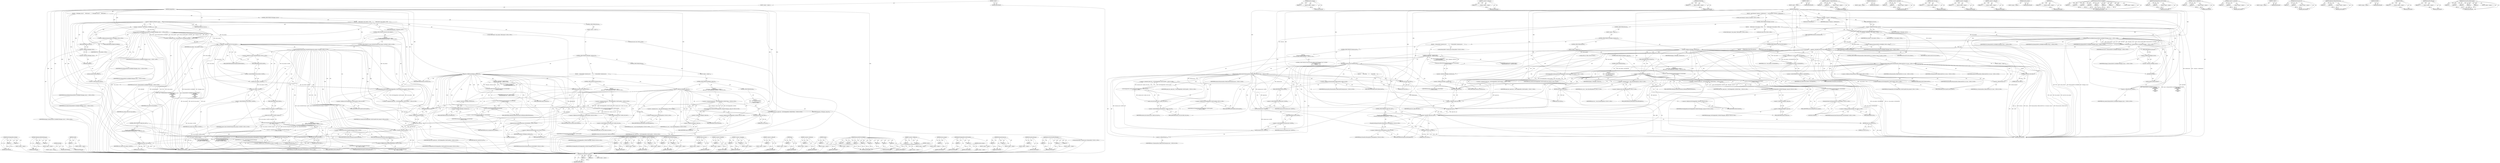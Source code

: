 digraph "PermissionsData.IsRestrictedUrl" {
vulnerable_266 [label=<(METHOD,DevToolsAgentHost.GetForId)>];
vulnerable_267 [label=<(PARAM,p1)>];
vulnerable_268 [label=<(PARAM,p2)>];
vulnerable_269 [label=<(BLOCK,&lt;empty&gt;,&lt;empty&gt;)>];
vulnerable_270 [label=<(METHOD_RETURN,ANY)>];
vulnerable_248 [label=<(METHOD,GetBackgroundHostForExtension)>];
vulnerable_249 [label=<(PARAM,p1)>];
vulnerable_250 [label=<(PARAM,p2)>];
vulnerable_251 [label=<(BLOCK,&lt;empty&gt;,&lt;empty&gt;)>];
vulnerable_252 [label=<(METHOD_RETURN,ANY)>];
vulnerable_204 [label=<(METHOD,GetProfile)>];
vulnerable_205 [label=<(BLOCK,&lt;empty&gt;,&lt;empty&gt;)>];
vulnerable_206 [label=<(METHOD_RETURN,ANY)>];
vulnerable_224 [label=<(METHOD,GetURL)>];
vulnerable_225 [label=<(PARAM,p1)>];
vulnerable_226 [label=<(BLOCK,&lt;empty&gt;,&lt;empty&gt;)>];
vulnerable_227 [label=<(METHOD_RETURN,ANY)>];
vulnerable_6 [label=<(METHOD,&lt;global&gt;)<SUB>1</SUB>>];
vulnerable_7 [label=<(BLOCK,&lt;empty&gt;,&lt;empty&gt;)<SUB>1</SUB>>];
vulnerable_8 [label=<(METHOD,InitAgentHost)<SUB>1</SUB>>];
vulnerable_9 [label=<(BLOCK,{
   if (debuggee_.tab_id) {
     WebContents* ...,{
   if (debuggee_.tab_id) {
     WebContents* ...)<SUB>1</SUB>>];
vulnerable_10 [label=<(CONTROL_STRUCTURE,IF,if (debuggee_.tab_id))<SUB>2</SUB>>];
vulnerable_11 [label=<(&lt;operator&gt;.fieldAccess,debuggee_.tab_id)<SUB>2</SUB>>];
vulnerable_12 [label=<(IDENTIFIER,debuggee_,if (debuggee_.tab_id))<SUB>2</SUB>>];
vulnerable_13 [label=<(FIELD_IDENTIFIER,tab_id,tab_id)<SUB>2</SUB>>];
vulnerable_14 [label=<(BLOCK,{
     WebContents* web_contents = NULL;
     b...,{
     WebContents* web_contents = NULL;
     b...)<SUB>2</SUB>>];
vulnerable_15 [label="<(LOCAL,WebContents* web_contents: WebContents*)<SUB>3</SUB>>"];
vulnerable_16 [label=<(&lt;operator&gt;.assignment,* web_contents = NULL)<SUB>3</SUB>>];
vulnerable_17 [label=<(IDENTIFIER,web_contents,* web_contents = NULL)<SUB>3</SUB>>];
vulnerable_18 [label=<(IDENTIFIER,NULL,* web_contents = NULL)<SUB>3</SUB>>];
vulnerable_19 [label="<(LOCAL,bool result: bool)<SUB>4</SUB>>"];
vulnerable_20 [label="<(&lt;operator&gt;.assignment,result = ExtensionTabUtil::GetTabById(*debuggee...)<SUB>4</SUB>>"];
vulnerable_21 [label="<(IDENTIFIER,result,result = ExtensionTabUtil::GetTabById(*debuggee...)<SUB>4</SUB>>"];
vulnerable_22 [label="<(ExtensionTabUtil.GetTabById,ExtensionTabUtil::GetTabById(*debuggee_.tab_id,...)<SUB>4</SUB>>"];
vulnerable_23 [label="<(&lt;operator&gt;.fieldAccess,ExtensionTabUtil::GetTabById)<SUB>4</SUB>>"];
vulnerable_24 [label="<(IDENTIFIER,ExtensionTabUtil,ExtensionTabUtil::GetTabById(*debuggee_.tab_id,...)<SUB>4</SUB>>"];
vulnerable_25 [label=<(FIELD_IDENTIFIER,GetTabById,GetTabById)<SUB>4</SUB>>];
vulnerable_26 [label=<(&lt;operator&gt;.indirection,*debuggee_.tab_id)<SUB>4</SUB>>];
vulnerable_27 [label=<(&lt;operator&gt;.fieldAccess,debuggee_.tab_id)<SUB>4</SUB>>];
vulnerable_28 [label="<(IDENTIFIER,debuggee_,ExtensionTabUtil::GetTabById(*debuggee_.tab_id,...)<SUB>4</SUB>>"];
vulnerable_29 [label=<(FIELD_IDENTIFIER,tab_id,tab_id)<SUB>4</SUB>>];
vulnerable_30 [label=<(GetProfile,GetProfile())<SUB>5</SUB>>];
vulnerable_31 [label=<(include_incognito,include_incognito())<SUB>6</SUB>>];
vulnerable_32 [label="<(IDENTIFIER,NULL,ExtensionTabUtil::GetTabById(*debuggee_.tab_id,...)<SUB>7</SUB>>"];
vulnerable_33 [label="<(IDENTIFIER,NULL,ExtensionTabUtil::GetTabById(*debuggee_.tab_id,...)<SUB>8</SUB>>"];
vulnerable_34 [label=<(&lt;operator&gt;.addressOf,&amp;web_contents)<SUB>9</SUB>>];
vulnerable_35 [label="<(IDENTIFIER,web_contents,ExtensionTabUtil::GetTabById(*debuggee_.tab_id,...)<SUB>9</SUB>>"];
vulnerable_36 [label="<(IDENTIFIER,NULL,ExtensionTabUtil::GetTabById(*debuggee_.tab_id,...)<SUB>10</SUB>>"];
vulnerable_37 [label=<(CONTROL_STRUCTURE,IF,if (result &amp;&amp; web_contents))<SUB>11</SUB>>];
vulnerable_38 [label=<(&lt;operator&gt;.logicalAnd,result &amp;&amp; web_contents)<SUB>11</SUB>>];
vulnerable_39 [label=<(IDENTIFIER,result,result &amp;&amp; web_contents)<SUB>11</SUB>>];
vulnerable_40 [label=<(IDENTIFIER,web_contents,result &amp;&amp; web_contents)<SUB>11</SUB>>];
vulnerable_41 [label="<(BLOCK,{
      if (content::HasWebUIScheme(web_content...,{
      if (content::HasWebUIScheme(web_content...)<SUB>11</SUB>>"];
vulnerable_42 [label="<(CONTROL_STRUCTURE,IF,if (content::HasWebUIScheme(web_contents-&gt;GetURL())))<SUB>12</SUB>>"];
vulnerable_43 [label="<(content.HasWebUIScheme,content::HasWebUIScheme(web_contents-&gt;GetURL()))<SUB>12</SUB>>"];
vulnerable_44 [label="<(&lt;operator&gt;.fieldAccess,content::HasWebUIScheme)<SUB>12</SUB>>"];
vulnerable_45 [label="<(IDENTIFIER,content,content::HasWebUIScheme(web_contents-&gt;GetURL()))<SUB>12</SUB>>"];
vulnerable_46 [label=<(FIELD_IDENTIFIER,HasWebUIScheme,HasWebUIScheme)<SUB>12</SUB>>];
vulnerable_47 [label=<(GetURL,web_contents-&gt;GetURL())<SUB>12</SUB>>];
vulnerable_48 [label=<(&lt;operator&gt;.indirectFieldAccess,web_contents-&gt;GetURL)<SUB>12</SUB>>];
vulnerable_49 [label=<(IDENTIFIER,web_contents,web_contents-&gt;GetURL())<SUB>12</SUB>>];
vulnerable_50 [label=<(FIELD_IDENTIFIER,GetURL,GetURL)<SUB>12</SUB>>];
vulnerable_51 [label="<(BLOCK,{
        error_ = ErrorUtils::FormatErrorMessa...,{
        error_ = ErrorUtils::FormatErrorMessa...)<SUB>12</SUB>>"];
vulnerable_52 [label="<(&lt;operator&gt;.assignment,error_ = ErrorUtils::FormatErrorMessage(
      ...)<SUB>13</SUB>>"];
vulnerable_53 [label="<(IDENTIFIER,error_,error_ = ErrorUtils::FormatErrorMessage(
      ...)<SUB>13</SUB>>"];
vulnerable_54 [label="<(ErrorUtils.FormatErrorMessage,ErrorUtils::FormatErrorMessage(
            key...)<SUB>13</SUB>>"];
vulnerable_55 [label="<(&lt;operator&gt;.fieldAccess,ErrorUtils::FormatErrorMessage)<SUB>13</SUB>>"];
vulnerable_56 [label="<(IDENTIFIER,ErrorUtils,ErrorUtils::FormatErrorMessage(
            key...)<SUB>13</SUB>>"];
vulnerable_57 [label=<(FIELD_IDENTIFIER,FormatErrorMessage,FormatErrorMessage)<SUB>13</SUB>>];
vulnerable_58 [label="<(&lt;operator&gt;.fieldAccess,keys::kAttachToWebUIError)<SUB>14</SUB>>"];
vulnerable_59 [label="<(IDENTIFIER,keys,ErrorUtils::FormatErrorMessage(
            key...)<SUB>14</SUB>>"];
vulnerable_60 [label=<(FIELD_IDENTIFIER,kAttachToWebUIError,kAttachToWebUIError)<SUB>14</SUB>>];
vulnerable_61 [label=<(scheme,web_contents-&gt;GetURL().scheme())<SUB>15</SUB>>];
vulnerable_62 [label=<(&lt;operator&gt;.fieldAccess,web_contents-&gt;GetURL().scheme)<SUB>15</SUB>>];
vulnerable_63 [label=<(GetURL,web_contents-&gt;GetURL())<SUB>15</SUB>>];
vulnerable_64 [label=<(&lt;operator&gt;.indirectFieldAccess,web_contents-&gt;GetURL)<SUB>15</SUB>>];
vulnerable_65 [label=<(IDENTIFIER,web_contents,web_contents-&gt;GetURL())<SUB>15</SUB>>];
vulnerable_66 [label=<(FIELD_IDENTIFIER,GetURL,GetURL)<SUB>15</SUB>>];
vulnerable_67 [label=<(FIELD_IDENTIFIER,scheme,scheme)<SUB>15</SUB>>];
vulnerable_68 [label=<(RETURN,return false;,return false;)<SUB>16</SUB>>];
vulnerable_69 [label=<(LITERAL,false,return false;)<SUB>16</SUB>>];
vulnerable_70 [label="<(&lt;operator&gt;.assignment,agent_host_ = DevToolsAgentHost::GetOrCreateFor...)<SUB>18</SUB>>"];
vulnerable_71 [label="<(IDENTIFIER,agent_host_,agent_host_ = DevToolsAgentHost::GetOrCreateFor...)<SUB>18</SUB>>"];
vulnerable_72 [label="<(DevToolsAgentHost.GetOrCreateFor,DevToolsAgentHost::GetOrCreateFor(web_contents))<SUB>18</SUB>>"];
vulnerable_73 [label="<(&lt;operator&gt;.fieldAccess,DevToolsAgentHost::GetOrCreateFor)<SUB>18</SUB>>"];
vulnerable_74 [label="<(IDENTIFIER,DevToolsAgentHost,DevToolsAgentHost::GetOrCreateFor(web_contents))<SUB>18</SUB>>"];
vulnerable_75 [label=<(FIELD_IDENTIFIER,GetOrCreateFor,GetOrCreateFor)<SUB>18</SUB>>];
vulnerable_76 [label="<(IDENTIFIER,web_contents,DevToolsAgentHost::GetOrCreateFor(web_contents))<SUB>18</SUB>>"];
vulnerable_77 [label=<(CONTROL_STRUCTURE,ELSE,else)<SUB>20</SUB>>];
vulnerable_78 [label=<(BLOCK,&lt;empty&gt;,&lt;empty&gt;)<SUB>20</SUB>>];
vulnerable_79 [label=<(CONTROL_STRUCTURE,IF,if (debuggee_.extension_id))<SUB>20</SUB>>];
vulnerable_80 [label=<(&lt;operator&gt;.fieldAccess,debuggee_.extension_id)<SUB>20</SUB>>];
vulnerable_81 [label=<(IDENTIFIER,debuggee_,if (debuggee_.extension_id))<SUB>20</SUB>>];
vulnerable_82 [label=<(FIELD_IDENTIFIER,extension_id,extension_id)<SUB>20</SUB>>];
vulnerable_83 [label=<(BLOCK,{
    ExtensionHost* extension_host =
        E...,{
    ExtensionHost* extension_host =
        E...)<SUB>20</SUB>>];
vulnerable_84 [label="<(LOCAL,ExtensionHost* extension_host: ExtensionHost*)<SUB>21</SUB>>"];
vulnerable_85 [label="<(&lt;operator&gt;.assignment,* extension_host =
        ExtensionSystem::Get...)<SUB>21</SUB>>"];
vulnerable_86 [label="<(IDENTIFIER,extension_host,* extension_host =
        ExtensionSystem::Get...)<SUB>21</SUB>>"];
vulnerable_87 [label="<(GetBackgroundHostForExtension,ExtensionSystem::Get(GetProfile())
            ...)<SUB>22</SUB>>"];
vulnerable_88 [label="<(&lt;operator&gt;.indirectFieldAccess,ExtensionSystem::Get(GetProfile())
            ...)<SUB>22</SUB>>"];
vulnerable_89 [label="<(process_manager,ExtensionSystem::Get(GetProfile())
            ...)<SUB>22</SUB>>"];
vulnerable_90 [label="<(&lt;operator&gt;.indirectFieldAccess,ExtensionSystem::Get(GetProfile())
            ...)<SUB>22</SUB>>"];
vulnerable_91 [label="<(ExtensionSystem.Get,ExtensionSystem::Get(GetProfile()))<SUB>22</SUB>>"];
vulnerable_92 [label="<(&lt;operator&gt;.fieldAccess,ExtensionSystem::Get)<SUB>22</SUB>>"];
vulnerable_93 [label="<(IDENTIFIER,ExtensionSystem,ExtensionSystem::Get(GetProfile()))<SUB>22</SUB>>"];
vulnerable_94 [label=<(FIELD_IDENTIFIER,Get,Get)<SUB>22</SUB>>];
vulnerable_95 [label=<(GetProfile,GetProfile())<SUB>22</SUB>>];
vulnerable_96 [label=<(FIELD_IDENTIFIER,process_manager,process_manager)<SUB>22</SUB>>];
vulnerable_97 [label=<(FIELD_IDENTIFIER,GetBackgroundHostForExtension,GetBackgroundHostForExtension)<SUB>22</SUB>>];
vulnerable_98 [label=<(&lt;operator&gt;.indirection,*debuggee_.extension_id)<SUB>24</SUB>>];
vulnerable_99 [label=<(&lt;operator&gt;.fieldAccess,debuggee_.extension_id)<SUB>24</SUB>>];
vulnerable_100 [label="<(IDENTIFIER,debuggee_,ExtensionSystem::Get(GetProfile())
            ...)<SUB>24</SUB>>"];
vulnerable_101 [label=<(FIELD_IDENTIFIER,extension_id,extension_id)<SUB>24</SUB>>];
vulnerable_102 [label=<(CONTROL_STRUCTURE,IF,if (extension_host))<SUB>25</SUB>>];
vulnerable_103 [label=<(IDENTIFIER,extension_host,if (extension_host))<SUB>25</SUB>>];
vulnerable_104 [label="<(BLOCK,{
       agent_host_ = DevToolsAgentHost::GetOr...,{
       agent_host_ = DevToolsAgentHost::GetOr...)<SUB>25</SUB>>"];
vulnerable_105 [label="<(&lt;operator&gt;.assignment,agent_host_ = DevToolsAgentHost::GetOrCreateFor...)<SUB>26</SUB>>"];
vulnerable_106 [label="<(IDENTIFIER,agent_host_,agent_host_ = DevToolsAgentHost::GetOrCreateFor...)<SUB>26</SUB>>"];
vulnerable_107 [label="<(DevToolsAgentHost.GetOrCreateFor,DevToolsAgentHost::GetOrCreateFor(
           e...)<SUB>26</SUB>>"];
vulnerable_108 [label="<(&lt;operator&gt;.fieldAccess,DevToolsAgentHost::GetOrCreateFor)<SUB>26</SUB>>"];
vulnerable_109 [label="<(IDENTIFIER,DevToolsAgentHost,DevToolsAgentHost::GetOrCreateFor(
           e...)<SUB>26</SUB>>"];
vulnerable_110 [label=<(FIELD_IDENTIFIER,GetOrCreateFor,GetOrCreateFor)<SUB>26</SUB>>];
vulnerable_111 [label=<(render_view_host,extension_host-&gt;render_view_host())<SUB>27</SUB>>];
vulnerable_112 [label=<(&lt;operator&gt;.indirectFieldAccess,extension_host-&gt;render_view_host)<SUB>27</SUB>>];
vulnerable_113 [label=<(IDENTIFIER,extension_host,extension_host-&gt;render_view_host())<SUB>27</SUB>>];
vulnerable_114 [label=<(FIELD_IDENTIFIER,render_view_host,render_view_host)<SUB>27</SUB>>];
vulnerable_115 [label=<(CONTROL_STRUCTURE,ELSE,else)<SUB>29</SUB>>];
vulnerable_116 [label=<(BLOCK,&lt;empty&gt;,&lt;empty&gt;)<SUB>29</SUB>>];
vulnerable_117 [label=<(CONTROL_STRUCTURE,IF,if (debuggee_.target_id))<SUB>29</SUB>>];
vulnerable_118 [label=<(&lt;operator&gt;.fieldAccess,debuggee_.target_id)<SUB>29</SUB>>];
vulnerable_119 [label=<(IDENTIFIER,debuggee_,if (debuggee_.target_id))<SUB>29</SUB>>];
vulnerable_120 [label=<(FIELD_IDENTIFIER,target_id,target_id)<SUB>29</SUB>>];
vulnerable_121 [label="<(BLOCK,{
    agent_host_ = DevToolsAgentHost::GetForId...,{
    agent_host_ = DevToolsAgentHost::GetForId...)<SUB>29</SUB>>"];
vulnerable_122 [label="<(&lt;operator&gt;.assignment,agent_host_ = DevToolsAgentHost::GetForId(*debu...)<SUB>30</SUB>>"];
vulnerable_123 [label="<(IDENTIFIER,agent_host_,agent_host_ = DevToolsAgentHost::GetForId(*debu...)<SUB>30</SUB>>"];
vulnerable_124 [label="<(DevToolsAgentHost.GetForId,DevToolsAgentHost::GetForId(*debuggee_.target_id))<SUB>30</SUB>>"];
vulnerable_125 [label="<(&lt;operator&gt;.fieldAccess,DevToolsAgentHost::GetForId)<SUB>30</SUB>>"];
vulnerable_126 [label="<(IDENTIFIER,DevToolsAgentHost,DevToolsAgentHost::GetForId(*debuggee_.target_id))<SUB>30</SUB>>"];
vulnerable_127 [label=<(FIELD_IDENTIFIER,GetForId,GetForId)<SUB>30</SUB>>];
vulnerable_128 [label=<(&lt;operator&gt;.indirection,*debuggee_.target_id)<SUB>30</SUB>>];
vulnerable_129 [label=<(&lt;operator&gt;.fieldAccess,debuggee_.target_id)<SUB>30</SUB>>];
vulnerable_130 [label="<(IDENTIFIER,debuggee_,DevToolsAgentHost::GetForId(*debuggee_.target_id))<SUB>30</SUB>>"];
vulnerable_131 [label=<(FIELD_IDENTIFIER,target_id,target_id)<SUB>30</SUB>>];
vulnerable_132 [label=<(CONTROL_STRUCTURE,ELSE,else)<SUB>31</SUB>>];
vulnerable_133 [label="<(BLOCK,{
    error_ = keys::kInvalidTargetError;
    r...,{
    error_ = keys::kInvalidTargetError;
    r...)<SUB>31</SUB>>"];
vulnerable_134 [label="<(&lt;operator&gt;.assignment,error_ = keys::kInvalidTargetError)<SUB>32</SUB>>"];
vulnerable_135 [label="<(IDENTIFIER,error_,error_ = keys::kInvalidTargetError)<SUB>32</SUB>>"];
vulnerable_136 [label="<(&lt;operator&gt;.fieldAccess,keys::kInvalidTargetError)<SUB>32</SUB>>"];
vulnerable_137 [label="<(IDENTIFIER,keys,error_ = keys::kInvalidTargetError)<SUB>32</SUB>>"];
vulnerable_138 [label=<(FIELD_IDENTIFIER,kInvalidTargetError,kInvalidTargetError)<SUB>32</SUB>>];
vulnerable_139 [label=<(RETURN,return false;,return false;)<SUB>33</SUB>>];
vulnerable_140 [label=<(LITERAL,false,return false;)<SUB>33</SUB>>];
vulnerable_141 [label=<(CONTROL_STRUCTURE,IF,if (!agent_host_.get()))<SUB>36</SUB>>];
vulnerable_142 [label=<(&lt;operator&gt;.logicalNot,!agent_host_.get())<SUB>36</SUB>>];
vulnerable_143 [label=<(get,agent_host_.get())<SUB>36</SUB>>];
vulnerable_144 [label=<(&lt;operator&gt;.fieldAccess,agent_host_.get)<SUB>36</SUB>>];
vulnerable_145 [label=<(IDENTIFIER,agent_host_,agent_host_.get())<SUB>36</SUB>>];
vulnerable_146 [label=<(FIELD_IDENTIFIER,get,get)<SUB>36</SUB>>];
vulnerable_147 [label="<(BLOCK,{
    FormatErrorMessage(keys::kNoTargetError);...,{
    FormatErrorMessage(keys::kNoTargetError);...)<SUB>36</SUB>>"];
vulnerable_148 [label="<(FormatErrorMessage,FormatErrorMessage(keys::kNoTargetError))<SUB>37</SUB>>"];
vulnerable_149 [label="<(&lt;operator&gt;.fieldAccess,keys::kNoTargetError)<SUB>37</SUB>>"];
vulnerable_150 [label="<(IDENTIFIER,keys,FormatErrorMessage(keys::kNoTargetError))<SUB>37</SUB>>"];
vulnerable_151 [label=<(FIELD_IDENTIFIER,kNoTargetError,kNoTargetError)<SUB>37</SUB>>];
vulnerable_152 [label=<(RETURN,return false;,return false;)<SUB>38</SUB>>];
vulnerable_153 [label=<(LITERAL,false,return false;)<SUB>38</SUB>>];
vulnerable_154 [label=<(RETURN,return true;,return true;)<SUB>40</SUB>>];
vulnerable_155 [label=<(LITERAL,true,return true;)<SUB>40</SUB>>];
vulnerable_156 [label=<(METHOD_RETURN,bool)<SUB>1</SUB>>];
vulnerable_158 [label=<(METHOD_RETURN,ANY)<SUB>1</SUB>>];
vulnerable_228 [label=<(METHOD,&lt;operator&gt;.indirectFieldAccess)>];
vulnerable_229 [label=<(PARAM,p1)>];
vulnerable_230 [label=<(PARAM,p2)>];
vulnerable_231 [label=<(BLOCK,&lt;empty&gt;,&lt;empty&gt;)>];
vulnerable_232 [label=<(METHOD_RETURN,ANY)>];
vulnerable_184 [label=<(METHOD,&lt;operator&gt;.assignment)>];
vulnerable_185 [label=<(PARAM,p1)>];
vulnerable_186 [label=<(PARAM,p2)>];
vulnerable_187 [label=<(BLOCK,&lt;empty&gt;,&lt;empty&gt;)>];
vulnerable_188 [label=<(METHOD_RETURN,ANY)>];
vulnerable_219 [label=<(METHOD,content.HasWebUIScheme)>];
vulnerable_220 [label=<(PARAM,p1)>];
vulnerable_221 [label=<(PARAM,p2)>];
vulnerable_222 [label=<(BLOCK,&lt;empty&gt;,&lt;empty&gt;)>];
vulnerable_223 [label=<(METHOD_RETURN,ANY)>];
vulnerable_262 [label=<(METHOD,render_view_host)>];
vulnerable_263 [label=<(PARAM,p1)>];
vulnerable_264 [label=<(BLOCK,&lt;empty&gt;,&lt;empty&gt;)>];
vulnerable_265 [label=<(METHOD_RETURN,ANY)>];
vulnerable_271 [label=<(METHOD,&lt;operator&gt;.logicalNot)>];
vulnerable_272 [label=<(PARAM,p1)>];
vulnerable_273 [label=<(BLOCK,&lt;empty&gt;,&lt;empty&gt;)>];
vulnerable_274 [label=<(METHOD_RETURN,ANY)>];
vulnerable_214 [label=<(METHOD,&lt;operator&gt;.logicalAnd)>];
vulnerable_215 [label=<(PARAM,p1)>];
vulnerable_216 [label=<(PARAM,p2)>];
vulnerable_217 [label=<(BLOCK,&lt;empty&gt;,&lt;empty&gt;)>];
vulnerable_218 [label=<(METHOD_RETURN,ANY)>];
vulnerable_210 [label=<(METHOD,&lt;operator&gt;.addressOf)>];
vulnerable_211 [label=<(PARAM,p1)>];
vulnerable_212 [label=<(BLOCK,&lt;empty&gt;,&lt;empty&gt;)>];
vulnerable_213 [label=<(METHOD_RETURN,ANY)>];
vulnerable_275 [label=<(METHOD,get)>];
vulnerable_276 [label=<(PARAM,p1)>];
vulnerable_277 [label=<(BLOCK,&lt;empty&gt;,&lt;empty&gt;)>];
vulnerable_278 [label=<(METHOD_RETURN,ANY)>];
vulnerable_200 [label=<(METHOD,&lt;operator&gt;.indirection)>];
vulnerable_201 [label=<(PARAM,p1)>];
vulnerable_202 [label=<(BLOCK,&lt;empty&gt;,&lt;empty&gt;)>];
vulnerable_203 [label=<(METHOD_RETURN,ANY)>];
vulnerable_239 [label=<(METHOD,scheme)>];
vulnerable_240 [label=<(PARAM,p1)>];
vulnerable_241 [label=<(BLOCK,&lt;empty&gt;,&lt;empty&gt;)>];
vulnerable_242 [label=<(METHOD_RETURN,ANY)>];
vulnerable_189 [label=<(METHOD,ExtensionTabUtil.GetTabById)>];
vulnerable_190 [label=<(PARAM,p1)>];
vulnerable_191 [label=<(PARAM,p2)>];
vulnerable_192 [label=<(PARAM,p3)>];
vulnerable_193 [label=<(PARAM,p4)>];
vulnerable_194 [label=<(PARAM,p5)>];
vulnerable_195 [label=<(PARAM,p6)>];
vulnerable_196 [label=<(PARAM,p7)>];
vulnerable_197 [label=<(PARAM,p8)>];
vulnerable_198 [label=<(BLOCK,&lt;empty&gt;,&lt;empty&gt;)>];
vulnerable_199 [label=<(METHOD_RETURN,ANY)>];
vulnerable_179 [label=<(METHOD,&lt;operator&gt;.fieldAccess)>];
vulnerable_180 [label=<(PARAM,p1)>];
vulnerable_181 [label=<(PARAM,p2)>];
vulnerable_182 [label=<(BLOCK,&lt;empty&gt;,&lt;empty&gt;)>];
vulnerable_183 [label=<(METHOD_RETURN,ANY)>];
vulnerable_173 [label=<(METHOD,&lt;global&gt;)<SUB>1</SUB>>];
vulnerable_174 [label=<(BLOCK,&lt;empty&gt;,&lt;empty&gt;)>];
vulnerable_175 [label=<(METHOD_RETURN,ANY)>];
vulnerable_253 [label=<(METHOD,process_manager)>];
vulnerable_254 [label=<(PARAM,p1)>];
vulnerable_255 [label=<(BLOCK,&lt;empty&gt;,&lt;empty&gt;)>];
vulnerable_256 [label=<(METHOD_RETURN,ANY)>];
vulnerable_243 [label=<(METHOD,DevToolsAgentHost.GetOrCreateFor)>];
vulnerable_244 [label=<(PARAM,p1)>];
vulnerable_245 [label=<(PARAM,p2)>];
vulnerable_246 [label=<(BLOCK,&lt;empty&gt;,&lt;empty&gt;)>];
vulnerable_247 [label=<(METHOD_RETURN,ANY)>];
vulnerable_207 [label=<(METHOD,include_incognito)>];
vulnerable_208 [label=<(BLOCK,&lt;empty&gt;,&lt;empty&gt;)>];
vulnerable_209 [label=<(METHOD_RETURN,ANY)>];
vulnerable_257 [label=<(METHOD,ExtensionSystem.Get)>];
vulnerable_258 [label=<(PARAM,p1)>];
vulnerable_259 [label=<(PARAM,p2)>];
vulnerable_260 [label=<(BLOCK,&lt;empty&gt;,&lt;empty&gt;)>];
vulnerable_261 [label=<(METHOD_RETURN,ANY)>];
vulnerable_279 [label=<(METHOD,FormatErrorMessage)>];
vulnerable_280 [label=<(PARAM,p1)>];
vulnerable_281 [label=<(BLOCK,&lt;empty&gt;,&lt;empty&gt;)>];
vulnerable_282 [label=<(METHOD_RETURN,ANY)>];
vulnerable_233 [label=<(METHOD,ErrorUtils.FormatErrorMessage)>];
vulnerable_234 [label=<(PARAM,p1)>];
vulnerable_235 [label=<(PARAM,p2)>];
vulnerable_236 [label=<(PARAM,p3)>];
vulnerable_237 [label=<(BLOCK,&lt;empty&gt;,&lt;empty&gt;)>];
vulnerable_238 [label=<(METHOD_RETURN,ANY)>];
fixed_283 [label=<(METHOD,DevToolsAgentHost.GetForId)>];
fixed_284 [label=<(PARAM,p1)>];
fixed_285 [label=<(PARAM,p2)>];
fixed_286 [label=<(BLOCK,&lt;empty&gt;,&lt;empty&gt;)>];
fixed_287 [label=<(METHOD_RETURN,ANY)>];
fixed_266 [label=<(METHOD,process_manager)>];
fixed_267 [label=<(PARAM,p1)>];
fixed_268 [label=<(BLOCK,&lt;empty&gt;,&lt;empty&gt;)>];
fixed_269 [label=<(METHOD_RETURN,ANY)>];
fixed_220 [label=<(METHOD,&lt;operator&gt;.indirection)>];
fixed_221 [label=<(PARAM,p1)>];
fixed_222 [label=<(BLOCK,&lt;empty&gt;,&lt;empty&gt;)>];
fixed_223 [label=<(METHOD_RETURN,ANY)>];
fixed_239 [label=<(METHOD,GetVisibleURL)>];
fixed_240 [label=<(PARAM,p1)>];
fixed_241 [label=<(BLOCK,&lt;empty&gt;,&lt;empty&gt;)>];
fixed_242 [label=<(METHOD_RETURN,ANY)>];
fixed_6 [label=<(METHOD,&lt;global&gt;)<SUB>1</SUB>>];
fixed_7 [label=<(BLOCK,&lt;empty&gt;,&lt;empty&gt;)<SUB>1</SUB>>];
fixed_8 [label=<(METHOD,InitAgentHost)<SUB>1</SUB>>];
fixed_9 [label=<(BLOCK,{
  const Extension* extension = GetExtension()...,{
  const Extension* extension = GetExtension()...)<SUB>1</SUB>>];
fixed_10 [label="<(LOCAL,const Extension* extension: Extension*)<SUB>2</SUB>>"];
fixed_11 [label=<(&lt;operator&gt;.assignment,* extension = GetExtension())<SUB>2</SUB>>];
fixed_12 [label=<(IDENTIFIER,extension,* extension = GetExtension())<SUB>2</SUB>>];
fixed_13 [label=<(GetExtension,GetExtension())<SUB>2</SUB>>];
fixed_14 [label=<(CONTROL_STRUCTURE,IF,if (debuggee_.tab_id))<SUB>3</SUB>>];
fixed_15 [label=<(&lt;operator&gt;.fieldAccess,debuggee_.tab_id)<SUB>3</SUB>>];
fixed_16 [label=<(IDENTIFIER,debuggee_,if (debuggee_.tab_id))<SUB>3</SUB>>];
fixed_17 [label=<(FIELD_IDENTIFIER,tab_id,tab_id)<SUB>3</SUB>>];
fixed_18 [label=<(BLOCK,{
     WebContents* web_contents = NULL;
     b...,{
     WebContents* web_contents = NULL;
     b...)<SUB>3</SUB>>];
fixed_19 [label="<(LOCAL,WebContents* web_contents: WebContents*)<SUB>4</SUB>>"];
fixed_20 [label=<(&lt;operator&gt;.assignment,* web_contents = NULL)<SUB>4</SUB>>];
fixed_21 [label=<(IDENTIFIER,web_contents,* web_contents = NULL)<SUB>4</SUB>>];
fixed_22 [label=<(IDENTIFIER,NULL,* web_contents = NULL)<SUB>4</SUB>>];
fixed_23 [label="<(LOCAL,bool result: bool)<SUB>5</SUB>>"];
fixed_24 [label="<(&lt;operator&gt;.assignment,result = ExtensionTabUtil::GetTabById(*debuggee...)<SUB>5</SUB>>"];
fixed_25 [label="<(IDENTIFIER,result,result = ExtensionTabUtil::GetTabById(*debuggee...)<SUB>5</SUB>>"];
fixed_26 [label="<(ExtensionTabUtil.GetTabById,ExtensionTabUtil::GetTabById(*debuggee_.tab_id,...)<SUB>5</SUB>>"];
fixed_27 [label="<(&lt;operator&gt;.fieldAccess,ExtensionTabUtil::GetTabById)<SUB>5</SUB>>"];
fixed_28 [label="<(IDENTIFIER,ExtensionTabUtil,ExtensionTabUtil::GetTabById(*debuggee_.tab_id,...)<SUB>5</SUB>>"];
fixed_29 [label=<(FIELD_IDENTIFIER,GetTabById,GetTabById)<SUB>5</SUB>>];
fixed_30 [label=<(&lt;operator&gt;.indirection,*debuggee_.tab_id)<SUB>5</SUB>>];
fixed_31 [label=<(&lt;operator&gt;.fieldAccess,debuggee_.tab_id)<SUB>5</SUB>>];
fixed_32 [label="<(IDENTIFIER,debuggee_,ExtensionTabUtil::GetTabById(*debuggee_.tab_id,...)<SUB>5</SUB>>"];
fixed_33 [label=<(FIELD_IDENTIFIER,tab_id,tab_id)<SUB>5</SUB>>];
fixed_34 [label=<(GetProfile,GetProfile())<SUB>6</SUB>>];
fixed_35 [label=<(include_incognito,include_incognito())<SUB>7</SUB>>];
fixed_36 [label="<(IDENTIFIER,NULL,ExtensionTabUtil::GetTabById(*debuggee_.tab_id,...)<SUB>8</SUB>>"];
fixed_37 [label="<(IDENTIFIER,NULL,ExtensionTabUtil::GetTabById(*debuggee_.tab_id,...)<SUB>9</SUB>>"];
fixed_38 [label=<(&lt;operator&gt;.addressOf,&amp;web_contents)<SUB>10</SUB>>];
fixed_39 [label="<(IDENTIFIER,web_contents,ExtensionTabUtil::GetTabById(*debuggee_.tab_id,...)<SUB>10</SUB>>"];
fixed_40 [label="<(IDENTIFIER,NULL,ExtensionTabUtil::GetTabById(*debuggee_.tab_id,...)<SUB>11</SUB>>"];
fixed_41 [label=<(CONTROL_STRUCTURE,IF,if (result &amp;&amp; web_contents))<SUB>12</SUB>>];
fixed_42 [label=<(&lt;operator&gt;.logicalAnd,result &amp;&amp; web_contents)<SUB>12</SUB>>];
fixed_43 [label=<(IDENTIFIER,result,result &amp;&amp; web_contents)<SUB>12</SUB>>];
fixed_44 [label=<(IDENTIFIER,web_contents,result &amp;&amp; web_contents)<SUB>12</SUB>>];
fixed_45 [label=<(BLOCK,{
      // TODO(rdevlin.cronin) This should def...,{
      // TODO(rdevlin.cronin) This should def...)<SUB>12</SUB>>];
fixed_46 [label="<(LOCAL,GURL url: GURL)<SUB>14</SUB>>"];
fixed_47 [label=<(&lt;operator&gt;.assignment,url = web_contents-&gt;GetVisibleURL())<SUB>14</SUB>>];
fixed_48 [label=<(IDENTIFIER,url,url = web_contents-&gt;GetVisibleURL())<SUB>14</SUB>>];
fixed_49 [label=<(GetVisibleURL,web_contents-&gt;GetVisibleURL())<SUB>14</SUB>>];
fixed_50 [label=<(&lt;operator&gt;.indirectFieldAccess,web_contents-&gt;GetVisibleURL)<SUB>14</SUB>>];
fixed_51 [label=<(IDENTIFIER,web_contents,web_contents-&gt;GetVisibleURL())<SUB>14</SUB>>];
fixed_52 [label=<(FIELD_IDENTIFIER,GetVisibleURL,GetVisibleURL)<SUB>14</SUB>>];
fixed_53 [label="<(CONTROL_STRUCTURE,IF,if (PermissionsData::IsRestrictedUrl(url, url, extension, &amp;error_)))<SUB>15</SUB>>"];
fixed_54 [label="<(PermissionsData.IsRestrictedUrl,PermissionsData::IsRestrictedUrl(url, url, exte...)<SUB>15</SUB>>"];
fixed_55 [label="<(&lt;operator&gt;.fieldAccess,PermissionsData::IsRestrictedUrl)<SUB>15</SUB>>"];
fixed_56 [label="<(IDENTIFIER,PermissionsData,PermissionsData::IsRestrictedUrl(url, url, exte...)<SUB>15</SUB>>"];
fixed_57 [label=<(FIELD_IDENTIFIER,IsRestrictedUrl,IsRestrictedUrl)<SUB>15</SUB>>];
fixed_58 [label="<(IDENTIFIER,url,PermissionsData::IsRestrictedUrl(url, url, exte...)<SUB>15</SUB>>"];
fixed_59 [label="<(IDENTIFIER,url,PermissionsData::IsRestrictedUrl(url, url, exte...)<SUB>15</SUB>>"];
fixed_60 [label="<(IDENTIFIER,extension,PermissionsData::IsRestrictedUrl(url, url, exte...)<SUB>15</SUB>>"];
fixed_61 [label=<(&lt;operator&gt;.addressOf,&amp;error_)<SUB>15</SUB>>];
fixed_62 [label="<(IDENTIFIER,error_,PermissionsData::IsRestrictedUrl(url, url, exte...)<SUB>15</SUB>>"];
fixed_63 [label=<(BLOCK,&lt;empty&gt;,&lt;empty&gt;)<SUB>16</SUB>>];
fixed_64 [label=<(RETURN,return false;,return false;)<SUB>16</SUB>>];
fixed_65 [label=<(LITERAL,false,return false;)<SUB>16</SUB>>];
fixed_66 [label="<(&lt;operator&gt;.assignment,agent_host_ = DevToolsAgentHost::GetOrCreateFor...)<SUB>17</SUB>>"];
fixed_67 [label="<(IDENTIFIER,agent_host_,agent_host_ = DevToolsAgentHost::GetOrCreateFor...)<SUB>17</SUB>>"];
fixed_68 [label="<(DevToolsAgentHost.GetOrCreateFor,DevToolsAgentHost::GetOrCreateFor(web_contents))<SUB>17</SUB>>"];
fixed_69 [label="<(&lt;operator&gt;.fieldAccess,DevToolsAgentHost::GetOrCreateFor)<SUB>17</SUB>>"];
fixed_70 [label="<(IDENTIFIER,DevToolsAgentHost,DevToolsAgentHost::GetOrCreateFor(web_contents))<SUB>17</SUB>>"];
fixed_71 [label=<(FIELD_IDENTIFIER,GetOrCreateFor,GetOrCreateFor)<SUB>17</SUB>>];
fixed_72 [label="<(IDENTIFIER,web_contents,DevToolsAgentHost::GetOrCreateFor(web_contents))<SUB>17</SUB>>"];
fixed_73 [label=<(CONTROL_STRUCTURE,ELSE,else)<SUB>19</SUB>>];
fixed_74 [label=<(BLOCK,&lt;empty&gt;,&lt;empty&gt;)<SUB>19</SUB>>];
fixed_75 [label=<(CONTROL_STRUCTURE,IF,if (debuggee_.extension_id))<SUB>19</SUB>>];
fixed_76 [label=<(&lt;operator&gt;.fieldAccess,debuggee_.extension_id)<SUB>19</SUB>>];
fixed_77 [label=<(IDENTIFIER,debuggee_,if (debuggee_.extension_id))<SUB>19</SUB>>];
fixed_78 [label=<(FIELD_IDENTIFIER,extension_id,extension_id)<SUB>19</SUB>>];
fixed_79 [label=<(BLOCK,{
    ExtensionHost* extension_host =
        E...,{
    ExtensionHost* extension_host =
        E...)<SUB>19</SUB>>];
fixed_80 [label="<(LOCAL,ExtensionHost* extension_host: ExtensionHost*)<SUB>20</SUB>>"];
fixed_81 [label="<(&lt;operator&gt;.assignment,* extension_host =
        ExtensionSystem::Get...)<SUB>20</SUB>>"];
fixed_82 [label="<(IDENTIFIER,extension_host,* extension_host =
        ExtensionSystem::Get...)<SUB>20</SUB>>"];
fixed_83 [label="<(GetBackgroundHostForExtension,ExtensionSystem::Get(GetProfile())
            ...)<SUB>21</SUB>>"];
fixed_84 [label="<(&lt;operator&gt;.indirectFieldAccess,ExtensionSystem::Get(GetProfile())
            ...)<SUB>21</SUB>>"];
fixed_85 [label="<(process_manager,ExtensionSystem::Get(GetProfile())
            ...)<SUB>21</SUB>>"];
fixed_86 [label="<(&lt;operator&gt;.indirectFieldAccess,ExtensionSystem::Get(GetProfile())
            ...)<SUB>21</SUB>>"];
fixed_87 [label="<(ExtensionSystem.Get,ExtensionSystem::Get(GetProfile()))<SUB>21</SUB>>"];
fixed_88 [label="<(&lt;operator&gt;.fieldAccess,ExtensionSystem::Get)<SUB>21</SUB>>"];
fixed_89 [label="<(IDENTIFIER,ExtensionSystem,ExtensionSystem::Get(GetProfile()))<SUB>21</SUB>>"];
fixed_90 [label=<(FIELD_IDENTIFIER,Get,Get)<SUB>21</SUB>>];
fixed_91 [label=<(GetProfile,GetProfile())<SUB>21</SUB>>];
fixed_92 [label=<(FIELD_IDENTIFIER,process_manager,process_manager)<SUB>21</SUB>>];
fixed_93 [label=<(FIELD_IDENTIFIER,GetBackgroundHostForExtension,GetBackgroundHostForExtension)<SUB>21</SUB>>];
fixed_94 [label=<(&lt;operator&gt;.indirection,*debuggee_.extension_id)<SUB>23</SUB>>];
fixed_95 [label=<(&lt;operator&gt;.fieldAccess,debuggee_.extension_id)<SUB>23</SUB>>];
fixed_96 [label="<(IDENTIFIER,debuggee_,ExtensionSystem::Get(GetProfile())
            ...)<SUB>23</SUB>>"];
fixed_97 [label=<(FIELD_IDENTIFIER,extension_id,extension_id)<SUB>23</SUB>>];
fixed_98 [label=<(CONTROL_STRUCTURE,IF,if (extension_host))<SUB>24</SUB>>];
fixed_99 [label=<(IDENTIFIER,extension_host,if (extension_host))<SUB>24</SUB>>];
fixed_100 [label="<(BLOCK,{
      if (PermissionsData::IsRestrictedUrl(ex...,{
      if (PermissionsData::IsRestrictedUrl(ex...)<SUB>24</SUB>>"];
fixed_101 [label="<(CONTROL_STRUCTURE,IF,if (PermissionsData::IsRestrictedUrl(extension_host-&gt;GetURL(),
                                           extension_host-&gt;GetURL(),
                                           extension,
                                           &amp;error_)))<SUB>25</SUB>>"];
fixed_102 [label="<(PermissionsData.IsRestrictedUrl,PermissionsData::IsRestrictedUrl(extension_host...)<SUB>25</SUB>>"];
fixed_103 [label="<(&lt;operator&gt;.fieldAccess,PermissionsData::IsRestrictedUrl)<SUB>25</SUB>>"];
fixed_104 [label="<(IDENTIFIER,PermissionsData,PermissionsData::IsRestrictedUrl(extension_host...)<SUB>25</SUB>>"];
fixed_105 [label=<(FIELD_IDENTIFIER,IsRestrictedUrl,IsRestrictedUrl)<SUB>25</SUB>>];
fixed_106 [label=<(GetURL,extension_host-&gt;GetURL())<SUB>25</SUB>>];
fixed_107 [label=<(&lt;operator&gt;.indirectFieldAccess,extension_host-&gt;GetURL)<SUB>25</SUB>>];
fixed_108 [label=<(IDENTIFIER,extension_host,extension_host-&gt;GetURL())<SUB>25</SUB>>];
fixed_109 [label=<(FIELD_IDENTIFIER,GetURL,GetURL)<SUB>25</SUB>>];
fixed_110 [label=<(GetURL,extension_host-&gt;GetURL())<SUB>26</SUB>>];
fixed_111 [label=<(&lt;operator&gt;.indirectFieldAccess,extension_host-&gt;GetURL)<SUB>26</SUB>>];
fixed_112 [label=<(IDENTIFIER,extension_host,extension_host-&gt;GetURL())<SUB>26</SUB>>];
fixed_113 [label=<(FIELD_IDENTIFIER,GetURL,GetURL)<SUB>26</SUB>>];
fixed_114 [label="<(IDENTIFIER,extension,PermissionsData::IsRestrictedUrl(extension_host...)<SUB>27</SUB>>"];
fixed_115 [label=<(&lt;operator&gt;.addressOf,&amp;error_)<SUB>28</SUB>>];
fixed_116 [label="<(IDENTIFIER,error_,PermissionsData::IsRestrictedUrl(extension_host...)<SUB>28</SUB>>"];
fixed_117 [label=<(BLOCK,{
        return false;
      },{
        return false;
      })<SUB>28</SUB>>];
fixed_118 [label=<(RETURN,return false;,return false;)<SUB>29</SUB>>];
fixed_119 [label=<(LITERAL,false,return false;)<SUB>29</SUB>>];
fixed_120 [label="<(&lt;operator&gt;.assignment,agent_host_ = DevToolsAgentHost::GetOrCreateFor...)<SUB>31</SUB>>"];
fixed_121 [label="<(IDENTIFIER,agent_host_,agent_host_ = DevToolsAgentHost::GetOrCreateFor...)<SUB>31</SUB>>"];
fixed_122 [label="<(DevToolsAgentHost.GetOrCreateFor,DevToolsAgentHost::GetOrCreateFor(
           e...)<SUB>31</SUB>>"];
fixed_123 [label="<(&lt;operator&gt;.fieldAccess,DevToolsAgentHost::GetOrCreateFor)<SUB>31</SUB>>"];
fixed_124 [label="<(IDENTIFIER,DevToolsAgentHost,DevToolsAgentHost::GetOrCreateFor(
           e...)<SUB>31</SUB>>"];
fixed_125 [label=<(FIELD_IDENTIFIER,GetOrCreateFor,GetOrCreateFor)<SUB>31</SUB>>];
fixed_126 [label=<(render_view_host,extension_host-&gt;render_view_host())<SUB>32</SUB>>];
fixed_127 [label=<(&lt;operator&gt;.indirectFieldAccess,extension_host-&gt;render_view_host)<SUB>32</SUB>>];
fixed_128 [label=<(IDENTIFIER,extension_host,extension_host-&gt;render_view_host())<SUB>32</SUB>>];
fixed_129 [label=<(FIELD_IDENTIFIER,render_view_host,render_view_host)<SUB>32</SUB>>];
fixed_130 [label=<(CONTROL_STRUCTURE,ELSE,else)<SUB>34</SUB>>];
fixed_131 [label=<(BLOCK,&lt;empty&gt;,&lt;empty&gt;)<SUB>34</SUB>>];
fixed_132 [label=<(CONTROL_STRUCTURE,IF,if (debuggee_.target_id))<SUB>34</SUB>>];
fixed_133 [label=<(&lt;operator&gt;.fieldAccess,debuggee_.target_id)<SUB>34</SUB>>];
fixed_134 [label=<(IDENTIFIER,debuggee_,if (debuggee_.target_id))<SUB>34</SUB>>];
fixed_135 [label=<(FIELD_IDENTIFIER,target_id,target_id)<SUB>34</SUB>>];
fixed_136 [label="<(BLOCK,{
    agent_host_ = DevToolsAgentHost::GetForId...,{
    agent_host_ = DevToolsAgentHost::GetForId...)<SUB>34</SUB>>"];
fixed_137 [label="<(&lt;operator&gt;.assignment,agent_host_ = DevToolsAgentHost::GetForId(*debu...)<SUB>35</SUB>>"];
fixed_138 [label="<(IDENTIFIER,agent_host_,agent_host_ = DevToolsAgentHost::GetForId(*debu...)<SUB>35</SUB>>"];
fixed_139 [label="<(DevToolsAgentHost.GetForId,DevToolsAgentHost::GetForId(*debuggee_.target_id))<SUB>35</SUB>>"];
fixed_140 [label="<(&lt;operator&gt;.fieldAccess,DevToolsAgentHost::GetForId)<SUB>35</SUB>>"];
fixed_141 [label="<(IDENTIFIER,DevToolsAgentHost,DevToolsAgentHost::GetForId(*debuggee_.target_id))<SUB>35</SUB>>"];
fixed_142 [label=<(FIELD_IDENTIFIER,GetForId,GetForId)<SUB>35</SUB>>];
fixed_143 [label=<(&lt;operator&gt;.indirection,*debuggee_.target_id)<SUB>35</SUB>>];
fixed_144 [label=<(&lt;operator&gt;.fieldAccess,debuggee_.target_id)<SUB>35</SUB>>];
fixed_145 [label="<(IDENTIFIER,debuggee_,DevToolsAgentHost::GetForId(*debuggee_.target_id))<SUB>35</SUB>>"];
fixed_146 [label=<(FIELD_IDENTIFIER,target_id,target_id)<SUB>35</SUB>>];
fixed_147 [label=<(CONTROL_STRUCTURE,ELSE,else)<SUB>36</SUB>>];
fixed_148 [label="<(BLOCK,{
    error_ = keys::kInvalidTargetError;
    r...,{
    error_ = keys::kInvalidTargetError;
    r...)<SUB>36</SUB>>"];
fixed_149 [label="<(&lt;operator&gt;.assignment,error_ = keys::kInvalidTargetError)<SUB>37</SUB>>"];
fixed_150 [label="<(IDENTIFIER,error_,error_ = keys::kInvalidTargetError)<SUB>37</SUB>>"];
fixed_151 [label="<(&lt;operator&gt;.fieldAccess,keys::kInvalidTargetError)<SUB>37</SUB>>"];
fixed_152 [label="<(IDENTIFIER,keys,error_ = keys::kInvalidTargetError)<SUB>37</SUB>>"];
fixed_153 [label=<(FIELD_IDENTIFIER,kInvalidTargetError,kInvalidTargetError)<SUB>37</SUB>>];
fixed_154 [label=<(RETURN,return false;,return false;)<SUB>38</SUB>>];
fixed_155 [label=<(LITERAL,false,return false;)<SUB>38</SUB>>];
fixed_156 [label=<(CONTROL_STRUCTURE,IF,if (!agent_host_.get()))<SUB>41</SUB>>];
fixed_157 [label=<(&lt;operator&gt;.logicalNot,!agent_host_.get())<SUB>41</SUB>>];
fixed_158 [label=<(get,agent_host_.get())<SUB>41</SUB>>];
fixed_159 [label=<(&lt;operator&gt;.fieldAccess,agent_host_.get)<SUB>41</SUB>>];
fixed_160 [label=<(IDENTIFIER,agent_host_,agent_host_.get())<SUB>41</SUB>>];
fixed_161 [label=<(FIELD_IDENTIFIER,get,get)<SUB>41</SUB>>];
fixed_162 [label="<(BLOCK,{
    FormatErrorMessage(keys::kNoTargetError);...,{
    FormatErrorMessage(keys::kNoTargetError);...)<SUB>41</SUB>>"];
fixed_163 [label="<(FormatErrorMessage,FormatErrorMessage(keys::kNoTargetError))<SUB>42</SUB>>"];
fixed_164 [label="<(&lt;operator&gt;.fieldAccess,keys::kNoTargetError)<SUB>42</SUB>>"];
fixed_165 [label="<(IDENTIFIER,keys,FormatErrorMessage(keys::kNoTargetError))<SUB>42</SUB>>"];
fixed_166 [label=<(FIELD_IDENTIFIER,kNoTargetError,kNoTargetError)<SUB>42</SUB>>];
fixed_167 [label=<(RETURN,return false;,return false;)<SUB>43</SUB>>];
fixed_168 [label=<(LITERAL,false,return false;)<SUB>43</SUB>>];
fixed_169 [label=<(RETURN,return true;,return true;)<SUB>45</SUB>>];
fixed_170 [label=<(LITERAL,true,return true;)<SUB>45</SUB>>];
fixed_171 [label=<(METHOD_RETURN,bool)<SUB>1</SUB>>];
fixed_173 [label=<(METHOD_RETURN,ANY)<SUB>1</SUB>>];
fixed_243 [label=<(METHOD,&lt;operator&gt;.indirectFieldAccess)>];
fixed_244 [label=<(PARAM,p1)>];
fixed_245 [label=<(PARAM,p2)>];
fixed_246 [label=<(BLOCK,&lt;empty&gt;,&lt;empty&gt;)>];
fixed_247 [label=<(METHOD_RETURN,ANY)>];
fixed_201 [label=<(METHOD,GetExtension)>];
fixed_202 [label=<(BLOCK,&lt;empty&gt;,&lt;empty&gt;)>];
fixed_203 [label=<(METHOD_RETURN,ANY)>];
fixed_234 [label=<(METHOD,&lt;operator&gt;.logicalAnd)>];
fixed_235 [label=<(PARAM,p1)>];
fixed_236 [label=<(PARAM,p2)>];
fixed_237 [label=<(BLOCK,&lt;empty&gt;,&lt;empty&gt;)>];
fixed_238 [label=<(METHOD_RETURN,ANY)>];
fixed_279 [label=<(METHOD,render_view_host)>];
fixed_280 [label=<(PARAM,p1)>];
fixed_281 [label=<(BLOCK,&lt;empty&gt;,&lt;empty&gt;)>];
fixed_282 [label=<(METHOD_RETURN,ANY)>];
fixed_288 [label=<(METHOD,&lt;operator&gt;.logicalNot)>];
fixed_289 [label=<(PARAM,p1)>];
fixed_290 [label=<(BLOCK,&lt;empty&gt;,&lt;empty&gt;)>];
fixed_291 [label=<(METHOD_RETURN,ANY)>];
fixed_230 [label=<(METHOD,&lt;operator&gt;.addressOf)>];
fixed_231 [label=<(PARAM,p1)>];
fixed_232 [label=<(BLOCK,&lt;empty&gt;,&lt;empty&gt;)>];
fixed_233 [label=<(METHOD_RETURN,ANY)>];
fixed_227 [label=<(METHOD,include_incognito)>];
fixed_228 [label=<(BLOCK,&lt;empty&gt;,&lt;empty&gt;)>];
fixed_229 [label=<(METHOD_RETURN,ANY)>];
fixed_292 [label=<(METHOD,get)>];
fixed_293 [label=<(PARAM,p1)>];
fixed_294 [label=<(BLOCK,&lt;empty&gt;,&lt;empty&gt;)>];
fixed_295 [label=<(METHOD_RETURN,ANY)>];
fixed_209 [label=<(METHOD,ExtensionTabUtil.GetTabById)>];
fixed_210 [label=<(PARAM,p1)>];
fixed_211 [label=<(PARAM,p2)>];
fixed_212 [label=<(PARAM,p3)>];
fixed_213 [label=<(PARAM,p4)>];
fixed_214 [label=<(PARAM,p5)>];
fixed_215 [label=<(PARAM,p6)>];
fixed_216 [label=<(PARAM,p7)>];
fixed_217 [label=<(PARAM,p8)>];
fixed_218 [label=<(BLOCK,&lt;empty&gt;,&lt;empty&gt;)>];
fixed_219 [label=<(METHOD_RETURN,ANY)>];
fixed_256 [label=<(METHOD,DevToolsAgentHost.GetOrCreateFor)>];
fixed_257 [label=<(PARAM,p1)>];
fixed_258 [label=<(PARAM,p2)>];
fixed_259 [label=<(BLOCK,&lt;empty&gt;,&lt;empty&gt;)>];
fixed_260 [label=<(METHOD_RETURN,ANY)>];
fixed_204 [label=<(METHOD,&lt;operator&gt;.fieldAccess)>];
fixed_205 [label=<(PARAM,p1)>];
fixed_206 [label=<(PARAM,p2)>];
fixed_207 [label=<(BLOCK,&lt;empty&gt;,&lt;empty&gt;)>];
fixed_208 [label=<(METHOD_RETURN,ANY)>];
fixed_196 [label=<(METHOD,&lt;operator&gt;.assignment)>];
fixed_197 [label=<(PARAM,p1)>];
fixed_198 [label=<(PARAM,p2)>];
fixed_199 [label=<(BLOCK,&lt;empty&gt;,&lt;empty&gt;)>];
fixed_200 [label=<(METHOD_RETURN,ANY)>];
fixed_190 [label=<(METHOD,&lt;global&gt;)<SUB>1</SUB>>];
fixed_191 [label=<(BLOCK,&lt;empty&gt;,&lt;empty&gt;)>];
fixed_192 [label=<(METHOD_RETURN,ANY)>];
fixed_270 [label=<(METHOD,ExtensionSystem.Get)>];
fixed_271 [label=<(PARAM,p1)>];
fixed_272 [label=<(PARAM,p2)>];
fixed_273 [label=<(BLOCK,&lt;empty&gt;,&lt;empty&gt;)>];
fixed_274 [label=<(METHOD_RETURN,ANY)>];
fixed_261 [label=<(METHOD,GetBackgroundHostForExtension)>];
fixed_262 [label=<(PARAM,p1)>];
fixed_263 [label=<(PARAM,p2)>];
fixed_264 [label=<(BLOCK,&lt;empty&gt;,&lt;empty&gt;)>];
fixed_265 [label=<(METHOD_RETURN,ANY)>];
fixed_224 [label=<(METHOD,GetProfile)>];
fixed_225 [label=<(BLOCK,&lt;empty&gt;,&lt;empty&gt;)>];
fixed_226 [label=<(METHOD_RETURN,ANY)>];
fixed_275 [label=<(METHOD,GetURL)>];
fixed_276 [label=<(PARAM,p1)>];
fixed_277 [label=<(BLOCK,&lt;empty&gt;,&lt;empty&gt;)>];
fixed_278 [label=<(METHOD_RETURN,ANY)>];
fixed_296 [label=<(METHOD,FormatErrorMessage)>];
fixed_297 [label=<(PARAM,p1)>];
fixed_298 [label=<(BLOCK,&lt;empty&gt;,&lt;empty&gt;)>];
fixed_299 [label=<(METHOD_RETURN,ANY)>];
fixed_248 [label=<(METHOD,PermissionsData.IsRestrictedUrl)>];
fixed_249 [label=<(PARAM,p1)>];
fixed_250 [label=<(PARAM,p2)>];
fixed_251 [label=<(PARAM,p3)>];
fixed_252 [label=<(PARAM,p4)>];
fixed_253 [label=<(PARAM,p5)>];
fixed_254 [label=<(BLOCK,&lt;empty&gt;,&lt;empty&gt;)>];
fixed_255 [label=<(METHOD_RETURN,ANY)>];
vulnerable_266 -> vulnerable_267  [key=0, label="AST: "];
vulnerable_266 -> vulnerable_267  [key=1, label="DDG: "];
vulnerable_266 -> vulnerable_269  [key=0, label="AST: "];
vulnerable_266 -> vulnerable_268  [key=0, label="AST: "];
vulnerable_266 -> vulnerable_268  [key=1, label="DDG: "];
vulnerable_266 -> vulnerable_270  [key=0, label="AST: "];
vulnerable_266 -> vulnerable_270  [key=1, label="CFG: "];
vulnerable_267 -> vulnerable_270  [key=0, label="DDG: p1"];
vulnerable_268 -> vulnerable_270  [key=0, label="DDG: p2"];
vulnerable_269 -> fixed_283  [key=0];
vulnerable_270 -> fixed_283  [key=0];
vulnerable_248 -> vulnerable_249  [key=0, label="AST: "];
vulnerable_248 -> vulnerable_249  [key=1, label="DDG: "];
vulnerable_248 -> vulnerable_251  [key=0, label="AST: "];
vulnerable_248 -> vulnerable_250  [key=0, label="AST: "];
vulnerable_248 -> vulnerable_250  [key=1, label="DDG: "];
vulnerable_248 -> vulnerable_252  [key=0, label="AST: "];
vulnerable_248 -> vulnerable_252  [key=1, label="CFG: "];
vulnerable_249 -> vulnerable_252  [key=0, label="DDG: p1"];
vulnerable_250 -> vulnerable_252  [key=0, label="DDG: p2"];
vulnerable_251 -> fixed_283  [key=0];
vulnerable_252 -> fixed_283  [key=0];
vulnerable_204 -> vulnerable_205  [key=0, label="AST: "];
vulnerable_204 -> vulnerable_206  [key=0, label="AST: "];
vulnerable_204 -> vulnerable_206  [key=1, label="CFG: "];
vulnerable_205 -> fixed_283  [key=0];
vulnerable_206 -> fixed_283  [key=0];
vulnerable_224 -> vulnerable_225  [key=0, label="AST: "];
vulnerable_224 -> vulnerable_225  [key=1, label="DDG: "];
vulnerable_224 -> vulnerable_226  [key=0, label="AST: "];
vulnerable_224 -> vulnerable_227  [key=0, label="AST: "];
vulnerable_224 -> vulnerable_227  [key=1, label="CFG: "];
vulnerable_225 -> vulnerable_227  [key=0, label="DDG: p1"];
vulnerable_226 -> fixed_283  [key=0];
vulnerable_227 -> fixed_283  [key=0];
vulnerable_6 -> vulnerable_7  [key=0, label="AST: "];
vulnerable_6 -> vulnerable_158  [key=0, label="AST: "];
vulnerable_6 -> vulnerable_158  [key=1, label="CFG: "];
vulnerable_7 -> vulnerable_8  [key=0, label="AST: "];
vulnerable_8 -> vulnerable_9  [key=0, label="AST: "];
vulnerable_8 -> vulnerable_156  [key=0, label="AST: "];
vulnerable_8 -> vulnerable_13  [key=0, label="CFG: "];
vulnerable_8 -> vulnerable_154  [key=0, label="DDG: "];
vulnerable_8 -> vulnerable_155  [key=0, label="DDG: "];
vulnerable_8 -> vulnerable_16  [key=0, label="DDG: "];
vulnerable_8 -> vulnerable_152  [key=0, label="DDG: "];
vulnerable_8 -> vulnerable_153  [key=0, label="DDG: "];
vulnerable_8 -> vulnerable_22  [key=0, label="DDG: "];
vulnerable_8 -> vulnerable_38  [key=0, label="DDG: "];
vulnerable_8 -> vulnerable_68  [key=0, label="DDG: "];
vulnerable_8 -> vulnerable_72  [key=0, label="DDG: "];
vulnerable_8 -> vulnerable_103  [key=0, label="DDG: "];
vulnerable_8 -> vulnerable_69  [key=0, label="DDG: "];
vulnerable_8 -> vulnerable_139  [key=0, label="DDG: "];
vulnerable_8 -> vulnerable_140  [key=0, label="DDG: "];
vulnerable_8 -> vulnerable_91  [key=0, label="DDG: "];
vulnerable_9 -> vulnerable_10  [key=0, label="AST: "];
vulnerable_9 -> vulnerable_141  [key=0, label="AST: "];
vulnerable_9 -> vulnerable_154  [key=0, label="AST: "];
vulnerable_10 -> vulnerable_11  [key=0, label="AST: "];
vulnerable_10 -> vulnerable_14  [key=0, label="AST: "];
vulnerable_10 -> vulnerable_77  [key=0, label="AST: "];
vulnerable_11 -> vulnerable_12  [key=0, label="AST: "];
vulnerable_11 -> vulnerable_13  [key=0, label="AST: "];
vulnerable_11 -> vulnerable_16  [key=0, label="CFG: "];
vulnerable_11 -> vulnerable_16  [key=1, label="CDG: "];
vulnerable_11 -> vulnerable_82  [key=0, label="CFG: "];
vulnerable_11 -> vulnerable_82  [key=1, label="CDG: "];
vulnerable_11 -> vulnerable_30  [key=0, label="CDG: "];
vulnerable_11 -> vulnerable_34  [key=0, label="CDG: "];
vulnerable_11 -> vulnerable_26  [key=0, label="CDG: "];
vulnerable_11 -> vulnerable_20  [key=0, label="CDG: "];
vulnerable_11 -> vulnerable_38  [key=0, label="CDG: "];
vulnerable_11 -> vulnerable_25  [key=0, label="CDG: "];
vulnerable_11 -> vulnerable_27  [key=0, label="CDG: "];
vulnerable_11 -> vulnerable_80  [key=0, label="CDG: "];
vulnerable_11 -> vulnerable_22  [key=0, label="CDG: "];
vulnerable_11 -> vulnerable_29  [key=0, label="CDG: "];
vulnerable_11 -> vulnerable_23  [key=0, label="CDG: "];
vulnerable_11 -> vulnerable_31  [key=0, label="CDG: "];
vulnerable_12 -> fixed_283  [key=0];
vulnerable_13 -> vulnerable_11  [key=0, label="CFG: "];
vulnerable_14 -> vulnerable_15  [key=0, label="AST: "];
vulnerable_14 -> vulnerable_16  [key=0, label="AST: "];
vulnerable_14 -> vulnerable_19  [key=0, label="AST: "];
vulnerable_14 -> vulnerable_20  [key=0, label="AST: "];
vulnerable_14 -> vulnerable_37  [key=0, label="AST: "];
vulnerable_15 -> fixed_283  [key=0];
vulnerable_16 -> vulnerable_17  [key=0, label="AST: "];
vulnerable_16 -> vulnerable_18  [key=0, label="AST: "];
vulnerable_16 -> vulnerable_25  [key=0, label="CFG: "];
vulnerable_16 -> vulnerable_156  [key=0, label="DDG: * web_contents = NULL"];
vulnerable_16 -> vulnerable_22  [key=0, label="DDG: web_contents"];
vulnerable_16 -> vulnerable_38  [key=0, label="DDG: web_contents"];
vulnerable_17 -> fixed_283  [key=0];
vulnerable_18 -> fixed_283  [key=0];
vulnerable_19 -> fixed_283  [key=0];
vulnerable_20 -> vulnerable_21  [key=0, label="AST: "];
vulnerable_20 -> vulnerable_22  [key=0, label="AST: "];
vulnerable_20 -> vulnerable_38  [key=0, label="CFG: "];
vulnerable_20 -> vulnerable_38  [key=1, label="DDG: result"];
vulnerable_20 -> vulnerable_156  [key=0, label="DDG: ExtensionTabUtil::GetTabById(*debuggee_.tab_id,
                                               GetProfile(),
                                               include_incognito(),
                                               NULL,
                                               NULL,
                                                &amp;web_contents,
                                                NULL)"];
vulnerable_20 -> vulnerable_156  [key=1, label="DDG: result = ExtensionTabUtil::GetTabById(*debuggee_.tab_id,
                                               GetProfile(),
                                               include_incognito(),
                                               NULL,
                                               NULL,
                                                &amp;web_contents,
                                                NULL)"];
vulnerable_21 -> fixed_283  [key=0];
vulnerable_22 -> vulnerable_23  [key=0, label="AST: "];
vulnerable_22 -> vulnerable_26  [key=0, label="AST: "];
vulnerable_22 -> vulnerable_30  [key=0, label="AST: "];
vulnerable_22 -> vulnerable_31  [key=0, label="AST: "];
vulnerable_22 -> vulnerable_32  [key=0, label="AST: "];
vulnerable_22 -> vulnerable_33  [key=0, label="AST: "];
vulnerable_22 -> vulnerable_34  [key=0, label="AST: "];
vulnerable_22 -> vulnerable_36  [key=0, label="AST: "];
vulnerable_22 -> vulnerable_20  [key=0, label="CFG: "];
vulnerable_22 -> vulnerable_20  [key=1, label="DDG: NULL"];
vulnerable_22 -> vulnerable_20  [key=2, label="DDG: ExtensionTabUtil::GetTabById"];
vulnerable_22 -> vulnerable_20  [key=3, label="DDG: &amp;web_contents"];
vulnerable_22 -> vulnerable_20  [key=4, label="DDG: include_incognito()"];
vulnerable_22 -> vulnerable_20  [key=5, label="DDG: GetProfile()"];
vulnerable_22 -> vulnerable_20  [key=6, label="DDG: *debuggee_.tab_id"];
vulnerable_22 -> vulnerable_156  [key=0, label="DDG: ExtensionTabUtil::GetTabById"];
vulnerable_22 -> vulnerable_156  [key=1, label="DDG: *debuggee_.tab_id"];
vulnerable_22 -> vulnerable_156  [key=2, label="DDG: GetProfile()"];
vulnerable_22 -> vulnerable_156  [key=3, label="DDG: include_incognito()"];
vulnerable_22 -> vulnerable_156  [key=4, label="DDG: NULL"];
vulnerable_22 -> vulnerable_156  [key=5, label="DDG: &amp;web_contents"];
vulnerable_22 -> vulnerable_38  [key=0, label="DDG: &amp;web_contents"];
vulnerable_22 -> vulnerable_72  [key=0, label="DDG: &amp;web_contents"];
vulnerable_23 -> vulnerable_24  [key=0, label="AST: "];
vulnerable_23 -> vulnerable_25  [key=0, label="AST: "];
vulnerable_23 -> vulnerable_29  [key=0, label="CFG: "];
vulnerable_24 -> fixed_283  [key=0];
vulnerable_25 -> vulnerable_23  [key=0, label="CFG: "];
vulnerable_26 -> vulnerable_27  [key=0, label="AST: "];
vulnerable_26 -> vulnerable_30  [key=0, label="CFG: "];
vulnerable_27 -> vulnerable_28  [key=0, label="AST: "];
vulnerable_27 -> vulnerable_29  [key=0, label="AST: "];
vulnerable_27 -> vulnerable_26  [key=0, label="CFG: "];
vulnerable_28 -> fixed_283  [key=0];
vulnerable_29 -> vulnerable_27  [key=0, label="CFG: "];
vulnerable_30 -> vulnerable_31  [key=0, label="CFG: "];
vulnerable_31 -> vulnerable_34  [key=0, label="CFG: "];
vulnerable_32 -> fixed_283  [key=0];
vulnerable_33 -> fixed_283  [key=0];
vulnerable_34 -> vulnerable_35  [key=0, label="AST: "];
vulnerable_34 -> vulnerable_22  [key=0, label="CFG: "];
vulnerable_35 -> fixed_283  [key=0];
vulnerable_36 -> fixed_283  [key=0];
vulnerable_37 -> vulnerable_38  [key=0, label="AST: "];
vulnerable_37 -> vulnerable_41  [key=0, label="AST: "];
vulnerable_38 -> vulnerable_39  [key=0, label="AST: "];
vulnerable_38 -> vulnerable_40  [key=0, label="AST: "];
vulnerable_38 -> vulnerable_46  [key=0, label="CFG: "];
vulnerable_38 -> vulnerable_46  [key=1, label="CDG: "];
vulnerable_38 -> vulnerable_146  [key=0, label="CFG: "];
vulnerable_38 -> vulnerable_146  [key=1, label="CDG: "];
vulnerable_38 -> vulnerable_156  [key=0, label="DDG: result"];
vulnerable_38 -> vulnerable_156  [key=1, label="DDG: web_contents"];
vulnerable_38 -> vulnerable_156  [key=2, label="DDG: result &amp;&amp; web_contents"];
vulnerable_38 -> vulnerable_72  [key=0, label="DDG: web_contents"];
vulnerable_38 -> vulnerable_47  [key=0, label="DDG: web_contents"];
vulnerable_38 -> vulnerable_47  [key=1, label="CDG: "];
vulnerable_38 -> vulnerable_63  [key=0, label="DDG: web_contents"];
vulnerable_38 -> vulnerable_50  [key=0, label="CDG: "];
vulnerable_38 -> vulnerable_144  [key=0, label="CDG: "];
vulnerable_38 -> vulnerable_44  [key=0, label="CDG: "];
vulnerable_38 -> vulnerable_43  [key=0, label="CDG: "];
vulnerable_38 -> vulnerable_48  [key=0, label="CDG: "];
vulnerable_38 -> vulnerable_142  [key=0, label="CDG: "];
vulnerable_38 -> vulnerable_143  [key=0, label="CDG: "];
vulnerable_39 -> fixed_283  [key=0];
vulnerable_40 -> fixed_283  [key=0];
vulnerable_41 -> vulnerable_42  [key=0, label="AST: "];
vulnerable_41 -> vulnerable_70  [key=0, label="AST: "];
vulnerable_42 -> vulnerable_43  [key=0, label="AST: "];
vulnerable_42 -> vulnerable_51  [key=0, label="AST: "];
vulnerable_43 -> vulnerable_44  [key=0, label="AST: "];
vulnerable_43 -> vulnerable_47  [key=0, label="AST: "];
vulnerable_43 -> vulnerable_57  [key=0, label="CFG: "];
vulnerable_43 -> vulnerable_57  [key=1, label="CDG: "];
vulnerable_43 -> vulnerable_75  [key=0, label="CFG: "];
vulnerable_43 -> vulnerable_75  [key=1, label="CDG: "];
vulnerable_43 -> vulnerable_156  [key=0, label="DDG: content::HasWebUIScheme"];
vulnerable_43 -> vulnerable_156  [key=1, label="DDG: content::HasWebUIScheme(web_contents-&gt;GetURL())"];
vulnerable_43 -> vulnerable_68  [key=0, label="CDG: "];
vulnerable_43 -> vulnerable_60  [key=0, label="CDG: "];
vulnerable_43 -> vulnerable_73  [key=0, label="CDG: "];
vulnerable_43 -> vulnerable_64  [key=0, label="CDG: "];
vulnerable_43 -> vulnerable_52  [key=0, label="CDG: "];
vulnerable_43 -> vulnerable_146  [key=0, label="CDG: "];
vulnerable_43 -> vulnerable_67  [key=0, label="CDG: "];
vulnerable_43 -> vulnerable_144  [key=0, label="CDG: "];
vulnerable_43 -> vulnerable_54  [key=0, label="CDG: "];
vulnerable_43 -> vulnerable_58  [key=0, label="CDG: "];
vulnerable_43 -> vulnerable_61  [key=0, label="CDG: "];
vulnerable_43 -> vulnerable_70  [key=0, label="CDG: "];
vulnerable_43 -> vulnerable_66  [key=0, label="CDG: "];
vulnerable_43 -> vulnerable_72  [key=0, label="CDG: "];
vulnerable_43 -> vulnerable_142  [key=0, label="CDG: "];
vulnerable_43 -> vulnerable_143  [key=0, label="CDG: "];
vulnerable_43 -> vulnerable_63  [key=0, label="CDG: "];
vulnerable_43 -> vulnerable_55  [key=0, label="CDG: "];
vulnerable_43 -> vulnerable_62  [key=0, label="CDG: "];
vulnerable_44 -> vulnerable_45  [key=0, label="AST: "];
vulnerable_44 -> vulnerable_46  [key=0, label="AST: "];
vulnerable_44 -> vulnerable_50  [key=0, label="CFG: "];
vulnerable_45 -> fixed_283  [key=0];
vulnerable_46 -> vulnerable_44  [key=0, label="CFG: "];
vulnerable_47 -> vulnerable_48  [key=0, label="AST: "];
vulnerable_47 -> vulnerable_43  [key=0, label="CFG: "];
vulnerable_47 -> vulnerable_43  [key=1, label="DDG: web_contents-&gt;GetURL"];
vulnerable_47 -> vulnerable_72  [key=0, label="DDG: web_contents-&gt;GetURL"];
vulnerable_47 -> vulnerable_63  [key=0, label="DDG: web_contents-&gt;GetURL"];
vulnerable_48 -> vulnerable_49  [key=0, label="AST: "];
vulnerable_48 -> vulnerable_50  [key=0, label="AST: "];
vulnerable_48 -> vulnerable_47  [key=0, label="CFG: "];
vulnerable_49 -> fixed_283  [key=0];
vulnerable_50 -> vulnerable_48  [key=0, label="CFG: "];
vulnerable_51 -> vulnerable_52  [key=0, label="AST: "];
vulnerable_51 -> vulnerable_68  [key=0, label="AST: "];
vulnerable_52 -> vulnerable_53  [key=0, label="AST: "];
vulnerable_52 -> vulnerable_54  [key=0, label="AST: "];
vulnerable_52 -> vulnerable_68  [key=0, label="CFG: "];
vulnerable_52 -> vulnerable_156  [key=0, label="DDG: error_"];
vulnerable_52 -> vulnerable_156  [key=1, label="DDG: ErrorUtils::FormatErrorMessage(
            keys::kAttachToWebUIError,
            web_contents-&gt;GetURL().scheme())"];
vulnerable_52 -> vulnerable_156  [key=2, label="DDG: error_ = ErrorUtils::FormatErrorMessage(
            keys::kAttachToWebUIError,
            web_contents-&gt;GetURL().scheme())"];
vulnerable_53 -> fixed_283  [key=0];
vulnerable_54 -> vulnerable_55  [key=0, label="AST: "];
vulnerable_54 -> vulnerable_58  [key=0, label="AST: "];
vulnerable_54 -> vulnerable_61  [key=0, label="AST: "];
vulnerable_54 -> vulnerable_52  [key=0, label="CFG: "];
vulnerable_54 -> vulnerable_52  [key=1, label="DDG: ErrorUtils::FormatErrorMessage"];
vulnerable_54 -> vulnerable_52  [key=2, label="DDG: keys::kAttachToWebUIError"];
vulnerable_54 -> vulnerable_52  [key=3, label="DDG: web_contents-&gt;GetURL().scheme()"];
vulnerable_54 -> vulnerable_156  [key=0, label="DDG: ErrorUtils::FormatErrorMessage"];
vulnerable_54 -> vulnerable_156  [key=1, label="DDG: keys::kAttachToWebUIError"];
vulnerable_54 -> vulnerable_156  [key=2, label="DDG: web_contents-&gt;GetURL().scheme()"];
vulnerable_55 -> vulnerable_56  [key=0, label="AST: "];
vulnerable_55 -> vulnerable_57  [key=0, label="AST: "];
vulnerable_55 -> vulnerable_60  [key=0, label="CFG: "];
vulnerable_56 -> fixed_283  [key=0];
vulnerable_57 -> vulnerable_55  [key=0, label="CFG: "];
vulnerable_58 -> vulnerable_59  [key=0, label="AST: "];
vulnerable_58 -> vulnerable_60  [key=0, label="AST: "];
vulnerable_58 -> vulnerable_66  [key=0, label="CFG: "];
vulnerable_59 -> fixed_283  [key=0];
vulnerable_60 -> vulnerable_58  [key=0, label="CFG: "];
vulnerable_61 -> vulnerable_62  [key=0, label="AST: "];
vulnerable_61 -> vulnerable_54  [key=0, label="CFG: "];
vulnerable_61 -> vulnerable_54  [key=1, label="DDG: web_contents-&gt;GetURL().scheme"];
vulnerable_61 -> vulnerable_156  [key=0, label="DDG: web_contents-&gt;GetURL().scheme"];
vulnerable_62 -> vulnerable_63  [key=0, label="AST: "];
vulnerable_62 -> vulnerable_67  [key=0, label="AST: "];
vulnerable_62 -> vulnerable_61  [key=0, label="CFG: "];
vulnerable_63 -> vulnerable_64  [key=0, label="AST: "];
vulnerable_63 -> vulnerable_67  [key=0, label="CFG: "];
vulnerable_63 -> vulnerable_156  [key=0, label="DDG: web_contents-&gt;GetURL"];
vulnerable_64 -> vulnerable_65  [key=0, label="AST: "];
vulnerable_64 -> vulnerable_66  [key=0, label="AST: "];
vulnerable_64 -> vulnerable_63  [key=0, label="CFG: "];
vulnerable_65 -> fixed_283  [key=0];
vulnerable_66 -> vulnerable_64  [key=0, label="CFG: "];
vulnerable_67 -> vulnerable_62  [key=0, label="CFG: "];
vulnerable_68 -> vulnerable_69  [key=0, label="AST: "];
vulnerable_68 -> vulnerable_156  [key=0, label="CFG: "];
vulnerable_68 -> vulnerable_156  [key=1, label="DDG: &lt;RET&gt;"];
vulnerable_69 -> vulnerable_68  [key=0, label="DDG: false"];
vulnerable_70 -> vulnerable_71  [key=0, label="AST: "];
vulnerable_70 -> vulnerable_72  [key=0, label="AST: "];
vulnerable_70 -> vulnerable_146  [key=0, label="CFG: "];
vulnerable_70 -> vulnerable_143  [key=0, label="DDG: agent_host_"];
vulnerable_71 -> fixed_283  [key=0];
vulnerable_72 -> vulnerable_73  [key=0, label="AST: "];
vulnerable_72 -> vulnerable_76  [key=0, label="AST: "];
vulnerable_72 -> vulnerable_70  [key=0, label="CFG: "];
vulnerable_72 -> vulnerable_70  [key=1, label="DDG: DevToolsAgentHost::GetOrCreateFor"];
vulnerable_72 -> vulnerable_70  [key=2, label="DDG: web_contents"];
vulnerable_73 -> vulnerable_74  [key=0, label="AST: "];
vulnerable_73 -> vulnerable_75  [key=0, label="AST: "];
vulnerable_73 -> vulnerable_72  [key=0, label="CFG: "];
vulnerable_74 -> fixed_283  [key=0];
vulnerable_75 -> vulnerable_73  [key=0, label="CFG: "];
vulnerable_76 -> fixed_283  [key=0];
vulnerable_77 -> vulnerable_78  [key=0, label="AST: "];
vulnerable_78 -> vulnerable_79  [key=0, label="AST: "];
vulnerable_79 -> vulnerable_80  [key=0, label="AST: "];
vulnerable_79 -> vulnerable_83  [key=0, label="AST: "];
vulnerable_79 -> vulnerable_115  [key=0, label="AST: "];
vulnerable_80 -> vulnerable_81  [key=0, label="AST: "];
vulnerable_80 -> vulnerable_82  [key=0, label="AST: "];
vulnerable_80 -> vulnerable_94  [key=0, label="CFG: "];
vulnerable_80 -> vulnerable_94  [key=1, label="CDG: "];
vulnerable_80 -> vulnerable_120  [key=0, label="CFG: "];
vulnerable_80 -> vulnerable_120  [key=1, label="CDG: "];
vulnerable_80 -> vulnerable_96  [key=0, label="CDG: "];
vulnerable_80 -> vulnerable_98  [key=0, label="CDG: "];
vulnerable_80 -> vulnerable_146  [key=0, label="CDG: "];
vulnerable_80 -> vulnerable_85  [key=0, label="CDG: "];
vulnerable_80 -> vulnerable_103  [key=0, label="CDG: "];
vulnerable_80 -> vulnerable_95  [key=0, label="CDG: "];
vulnerable_80 -> vulnerable_92  [key=0, label="CDG: "];
vulnerable_80 -> vulnerable_87  [key=0, label="CDG: "];
vulnerable_80 -> vulnerable_144  [key=0, label="CDG: "];
vulnerable_80 -> vulnerable_97  [key=0, label="CDG: "];
vulnerable_80 -> vulnerable_91  [key=0, label="CDG: "];
vulnerable_80 -> vulnerable_101  [key=0, label="CDG: "];
vulnerable_80 -> vulnerable_90  [key=0, label="CDG: "];
vulnerable_80 -> vulnerable_118  [key=0, label="CDG: "];
vulnerable_80 -> vulnerable_88  [key=0, label="CDG: "];
vulnerable_80 -> vulnerable_89  [key=0, label="CDG: "];
vulnerable_80 -> vulnerable_99  [key=0, label="CDG: "];
vulnerable_80 -> vulnerable_142  [key=0, label="CDG: "];
vulnerable_80 -> vulnerable_143  [key=0, label="CDG: "];
vulnerable_81 -> fixed_283  [key=0];
vulnerable_82 -> vulnerable_80  [key=0, label="CFG: "];
vulnerable_83 -> vulnerable_84  [key=0, label="AST: "];
vulnerable_83 -> vulnerable_85  [key=0, label="AST: "];
vulnerable_83 -> vulnerable_102  [key=0, label="AST: "];
vulnerable_84 -> fixed_283  [key=0];
vulnerable_85 -> vulnerable_86  [key=0, label="AST: "];
vulnerable_85 -> vulnerable_87  [key=0, label="AST: "];
vulnerable_85 -> vulnerable_103  [key=0, label="CFG: "];
vulnerable_85 -> vulnerable_111  [key=0, label="DDG: extension_host"];
vulnerable_86 -> fixed_283  [key=0];
vulnerable_87 -> vulnerable_88  [key=0, label="AST: "];
vulnerable_87 -> vulnerable_98  [key=0, label="AST: "];
vulnerable_87 -> vulnerable_85  [key=0, label="CFG: "];
vulnerable_87 -> vulnerable_85  [key=1, label="DDG: ExtensionSystem::Get(GetProfile())
             -&gt;process_manager()
             -&gt;GetBackgroundHostForExtension"];
vulnerable_87 -> vulnerable_85  [key=2, label="DDG: *debuggee_.extension_id"];
vulnerable_88 -> vulnerable_89  [key=0, label="AST: "];
vulnerable_88 -> vulnerable_97  [key=0, label="AST: "];
vulnerable_88 -> vulnerable_101  [key=0, label="CFG: "];
vulnerable_89 -> vulnerable_90  [key=0, label="AST: "];
vulnerable_89 -> vulnerable_97  [key=0, label="CFG: "];
vulnerable_90 -> vulnerable_91  [key=0, label="AST: "];
vulnerable_90 -> vulnerable_96  [key=0, label="AST: "];
vulnerable_90 -> vulnerable_89  [key=0, label="CFG: "];
vulnerable_91 -> vulnerable_92  [key=0, label="AST: "];
vulnerable_91 -> vulnerable_95  [key=0, label="AST: "];
vulnerable_91 -> vulnerable_96  [key=0, label="CFG: "];
vulnerable_92 -> vulnerable_93  [key=0, label="AST: "];
vulnerable_92 -> vulnerable_94  [key=0, label="AST: "];
vulnerable_92 -> vulnerable_95  [key=0, label="CFG: "];
vulnerable_93 -> fixed_283  [key=0];
vulnerable_94 -> vulnerable_92  [key=0, label="CFG: "];
vulnerable_95 -> vulnerable_91  [key=0, label="CFG: "];
vulnerable_96 -> vulnerable_90  [key=0, label="CFG: "];
vulnerable_97 -> vulnerable_88  [key=0, label="CFG: "];
vulnerable_98 -> vulnerable_99  [key=0, label="AST: "];
vulnerable_98 -> vulnerable_87  [key=0, label="CFG: "];
vulnerable_99 -> vulnerable_100  [key=0, label="AST: "];
vulnerable_99 -> vulnerable_101  [key=0, label="AST: "];
vulnerable_99 -> vulnerable_98  [key=0, label="CFG: "];
vulnerable_100 -> fixed_283  [key=0];
vulnerable_101 -> vulnerable_99  [key=0, label="CFG: "];
vulnerable_102 -> vulnerable_103  [key=0, label="AST: "];
vulnerable_102 -> vulnerable_104  [key=0, label="AST: "];
vulnerable_103 -> vulnerable_110  [key=0, label="CFG: "];
vulnerable_103 -> vulnerable_110  [key=1, label="CDG: "];
vulnerable_103 -> vulnerable_146  [key=0, label="CFG: "];
vulnerable_103 -> vulnerable_107  [key=0, label="CDG: "];
vulnerable_103 -> vulnerable_114  [key=0, label="CDG: "];
vulnerable_103 -> vulnerable_112  [key=0, label="CDG: "];
vulnerable_103 -> vulnerable_108  [key=0, label="CDG: "];
vulnerable_103 -> vulnerable_111  [key=0, label="CDG: "];
vulnerable_103 -> vulnerable_105  [key=0, label="CDG: "];
vulnerable_104 -> vulnerable_105  [key=0, label="AST: "];
vulnerable_105 -> vulnerable_106  [key=0, label="AST: "];
vulnerable_105 -> vulnerable_107  [key=0, label="AST: "];
vulnerable_105 -> vulnerable_146  [key=0, label="CFG: "];
vulnerable_105 -> vulnerable_143  [key=0, label="DDG: agent_host_"];
vulnerable_106 -> fixed_283  [key=0];
vulnerable_107 -> vulnerable_108  [key=0, label="AST: "];
vulnerable_107 -> vulnerable_111  [key=0, label="AST: "];
vulnerable_107 -> vulnerable_105  [key=0, label="CFG: "];
vulnerable_107 -> vulnerable_105  [key=1, label="DDG: DevToolsAgentHost::GetOrCreateFor"];
vulnerable_107 -> vulnerable_105  [key=2, label="DDG: extension_host-&gt;render_view_host()"];
vulnerable_108 -> vulnerable_109  [key=0, label="AST: "];
vulnerable_108 -> vulnerable_110  [key=0, label="AST: "];
vulnerable_108 -> vulnerable_114  [key=0, label="CFG: "];
vulnerable_109 -> fixed_283  [key=0];
vulnerable_110 -> vulnerable_108  [key=0, label="CFG: "];
vulnerable_111 -> vulnerable_112  [key=0, label="AST: "];
vulnerable_111 -> vulnerable_107  [key=0, label="CFG: "];
vulnerable_111 -> vulnerable_107  [key=1, label="DDG: extension_host-&gt;render_view_host"];
vulnerable_112 -> vulnerable_113  [key=0, label="AST: "];
vulnerable_112 -> vulnerable_114  [key=0, label="AST: "];
vulnerable_112 -> vulnerable_111  [key=0, label="CFG: "];
vulnerable_113 -> fixed_283  [key=0];
vulnerable_114 -> vulnerable_112  [key=0, label="CFG: "];
vulnerable_115 -> vulnerable_116  [key=0, label="AST: "];
vulnerable_116 -> vulnerable_117  [key=0, label="AST: "];
vulnerable_117 -> vulnerable_118  [key=0, label="AST: "];
vulnerable_117 -> vulnerable_121  [key=0, label="AST: "];
vulnerable_117 -> vulnerable_132  [key=0, label="AST: "];
vulnerable_118 -> vulnerable_119  [key=0, label="AST: "];
vulnerable_118 -> vulnerable_120  [key=0, label="AST: "];
vulnerable_118 -> vulnerable_127  [key=0, label="CFG: "];
vulnerable_118 -> vulnerable_127  [key=1, label="CDG: "];
vulnerable_118 -> vulnerable_138  [key=0, label="CFG: "];
vulnerable_118 -> vulnerable_138  [key=1, label="CDG: "];
vulnerable_118 -> vulnerable_136  [key=0, label="CDG: "];
vulnerable_118 -> vulnerable_146  [key=0, label="CDG: "];
vulnerable_118 -> vulnerable_128  [key=0, label="CDG: "];
vulnerable_118 -> vulnerable_131  [key=0, label="CDG: "];
vulnerable_118 -> vulnerable_144  [key=0, label="CDG: "];
vulnerable_118 -> vulnerable_129  [key=0, label="CDG: "];
vulnerable_118 -> vulnerable_134  [key=0, label="CDG: "];
vulnerable_118 -> vulnerable_139  [key=0, label="CDG: "];
vulnerable_118 -> vulnerable_122  [key=0, label="CDG: "];
vulnerable_118 -> vulnerable_142  [key=0, label="CDG: "];
vulnerable_118 -> vulnerable_143  [key=0, label="CDG: "];
vulnerable_118 -> vulnerable_124  [key=0, label="CDG: "];
vulnerable_118 -> vulnerable_125  [key=0, label="CDG: "];
vulnerable_119 -> fixed_283  [key=0];
vulnerable_120 -> vulnerable_118  [key=0, label="CFG: "];
vulnerable_121 -> vulnerable_122  [key=0, label="AST: "];
vulnerable_122 -> vulnerable_123  [key=0, label="AST: "];
vulnerable_122 -> vulnerable_124  [key=0, label="AST: "];
vulnerable_122 -> vulnerable_146  [key=0, label="CFG: "];
vulnerable_122 -> vulnerable_143  [key=0, label="DDG: agent_host_"];
vulnerable_123 -> fixed_283  [key=0];
vulnerable_124 -> vulnerable_125  [key=0, label="AST: "];
vulnerable_124 -> vulnerable_128  [key=0, label="AST: "];
vulnerable_124 -> vulnerable_122  [key=0, label="CFG: "];
vulnerable_124 -> vulnerable_122  [key=1, label="DDG: DevToolsAgentHost::GetForId"];
vulnerable_124 -> vulnerable_122  [key=2, label="DDG: *debuggee_.target_id"];
vulnerable_125 -> vulnerable_126  [key=0, label="AST: "];
vulnerable_125 -> vulnerable_127  [key=0, label="AST: "];
vulnerable_125 -> vulnerable_131  [key=0, label="CFG: "];
vulnerable_126 -> fixed_283  [key=0];
vulnerable_127 -> vulnerable_125  [key=0, label="CFG: "];
vulnerable_128 -> vulnerable_129  [key=0, label="AST: "];
vulnerable_128 -> vulnerable_124  [key=0, label="CFG: "];
vulnerable_129 -> vulnerable_130  [key=0, label="AST: "];
vulnerable_129 -> vulnerable_131  [key=0, label="AST: "];
vulnerable_129 -> vulnerable_128  [key=0, label="CFG: "];
vulnerable_130 -> fixed_283  [key=0];
vulnerable_131 -> vulnerable_129  [key=0, label="CFG: "];
vulnerable_132 -> vulnerable_133  [key=0, label="AST: "];
vulnerable_133 -> vulnerable_134  [key=0, label="AST: "];
vulnerable_133 -> vulnerable_139  [key=0, label="AST: "];
vulnerable_134 -> vulnerable_135  [key=0, label="AST: "];
vulnerable_134 -> vulnerable_136  [key=0, label="AST: "];
vulnerable_134 -> vulnerable_139  [key=0, label="CFG: "];
vulnerable_135 -> fixed_283  [key=0];
vulnerable_136 -> vulnerable_137  [key=0, label="AST: "];
vulnerable_136 -> vulnerable_138  [key=0, label="AST: "];
vulnerable_136 -> vulnerable_134  [key=0, label="CFG: "];
vulnerable_137 -> fixed_283  [key=0];
vulnerable_138 -> vulnerable_136  [key=0, label="CFG: "];
vulnerable_139 -> vulnerable_140  [key=0, label="AST: "];
vulnerable_139 -> vulnerable_156  [key=0, label="CFG: "];
vulnerable_139 -> vulnerable_156  [key=1, label="DDG: &lt;RET&gt;"];
vulnerable_140 -> vulnerable_139  [key=0, label="DDG: false"];
vulnerable_141 -> vulnerable_142  [key=0, label="AST: "];
vulnerable_141 -> vulnerable_147  [key=0, label="AST: "];
vulnerable_142 -> vulnerable_143  [key=0, label="AST: "];
vulnerable_142 -> vulnerable_151  [key=0, label="CFG: "];
vulnerable_142 -> vulnerable_151  [key=1, label="CDG: "];
vulnerable_142 -> vulnerable_154  [key=0, label="CFG: "];
vulnerable_142 -> vulnerable_154  [key=1, label="CDG: "];
vulnerable_142 -> vulnerable_149  [key=0, label="CDG: "];
vulnerable_142 -> vulnerable_148  [key=0, label="CDG: "];
vulnerable_142 -> vulnerable_152  [key=0, label="CDG: "];
vulnerable_143 -> vulnerable_144  [key=0, label="AST: "];
vulnerable_143 -> vulnerable_142  [key=0, label="CFG: "];
vulnerable_143 -> vulnerable_142  [key=1, label="DDG: agent_host_.get"];
vulnerable_144 -> vulnerable_145  [key=0, label="AST: "];
vulnerable_144 -> vulnerable_146  [key=0, label="AST: "];
vulnerable_144 -> vulnerable_143  [key=0, label="CFG: "];
vulnerable_145 -> fixed_283  [key=0];
vulnerable_146 -> vulnerable_144  [key=0, label="CFG: "];
vulnerable_147 -> vulnerable_148  [key=0, label="AST: "];
vulnerable_147 -> vulnerable_152  [key=0, label="AST: "];
vulnerable_148 -> vulnerable_149  [key=0, label="AST: "];
vulnerable_148 -> vulnerable_152  [key=0, label="CFG: "];
vulnerable_149 -> vulnerable_150  [key=0, label="AST: "];
vulnerable_149 -> vulnerable_151  [key=0, label="AST: "];
vulnerable_149 -> vulnerable_148  [key=0, label="CFG: "];
vulnerable_150 -> fixed_283  [key=0];
vulnerable_151 -> vulnerable_149  [key=0, label="CFG: "];
vulnerable_152 -> vulnerable_153  [key=0, label="AST: "];
vulnerable_152 -> vulnerable_156  [key=0, label="CFG: "];
vulnerable_152 -> vulnerable_156  [key=1, label="DDG: &lt;RET&gt;"];
vulnerable_153 -> vulnerable_152  [key=0, label="DDG: false"];
vulnerable_154 -> vulnerable_155  [key=0, label="AST: "];
vulnerable_154 -> vulnerable_156  [key=0, label="CFG: "];
vulnerable_154 -> vulnerable_156  [key=1, label="DDG: &lt;RET&gt;"];
vulnerable_155 -> vulnerable_154  [key=0, label="DDG: true"];
vulnerable_156 -> fixed_283  [key=0];
vulnerable_158 -> fixed_283  [key=0];
vulnerable_228 -> vulnerable_229  [key=0, label="AST: "];
vulnerable_228 -> vulnerable_229  [key=1, label="DDG: "];
vulnerable_228 -> vulnerable_231  [key=0, label="AST: "];
vulnerable_228 -> vulnerable_230  [key=0, label="AST: "];
vulnerable_228 -> vulnerable_230  [key=1, label="DDG: "];
vulnerable_228 -> vulnerable_232  [key=0, label="AST: "];
vulnerable_228 -> vulnerable_232  [key=1, label="CFG: "];
vulnerable_229 -> vulnerable_232  [key=0, label="DDG: p1"];
vulnerable_230 -> vulnerable_232  [key=0, label="DDG: p2"];
vulnerable_231 -> fixed_283  [key=0];
vulnerable_232 -> fixed_283  [key=0];
vulnerable_184 -> vulnerable_185  [key=0, label="AST: "];
vulnerable_184 -> vulnerable_185  [key=1, label="DDG: "];
vulnerable_184 -> vulnerable_187  [key=0, label="AST: "];
vulnerable_184 -> vulnerable_186  [key=0, label="AST: "];
vulnerable_184 -> vulnerable_186  [key=1, label="DDG: "];
vulnerable_184 -> vulnerable_188  [key=0, label="AST: "];
vulnerable_184 -> vulnerable_188  [key=1, label="CFG: "];
vulnerable_185 -> vulnerable_188  [key=0, label="DDG: p1"];
vulnerable_186 -> vulnerable_188  [key=0, label="DDG: p2"];
vulnerable_187 -> fixed_283  [key=0];
vulnerable_188 -> fixed_283  [key=0];
vulnerable_219 -> vulnerable_220  [key=0, label="AST: "];
vulnerable_219 -> vulnerable_220  [key=1, label="DDG: "];
vulnerable_219 -> vulnerable_222  [key=0, label="AST: "];
vulnerable_219 -> vulnerable_221  [key=0, label="AST: "];
vulnerable_219 -> vulnerable_221  [key=1, label="DDG: "];
vulnerable_219 -> vulnerable_223  [key=0, label="AST: "];
vulnerable_219 -> vulnerable_223  [key=1, label="CFG: "];
vulnerable_220 -> vulnerable_223  [key=0, label="DDG: p1"];
vulnerable_221 -> vulnerable_223  [key=0, label="DDG: p2"];
vulnerable_222 -> fixed_283  [key=0];
vulnerable_223 -> fixed_283  [key=0];
vulnerable_262 -> vulnerable_263  [key=0, label="AST: "];
vulnerable_262 -> vulnerable_263  [key=1, label="DDG: "];
vulnerable_262 -> vulnerable_264  [key=0, label="AST: "];
vulnerable_262 -> vulnerable_265  [key=0, label="AST: "];
vulnerable_262 -> vulnerable_265  [key=1, label="CFG: "];
vulnerable_263 -> vulnerable_265  [key=0, label="DDG: p1"];
vulnerable_264 -> fixed_283  [key=0];
vulnerable_265 -> fixed_283  [key=0];
vulnerable_271 -> vulnerable_272  [key=0, label="AST: "];
vulnerable_271 -> vulnerable_272  [key=1, label="DDG: "];
vulnerable_271 -> vulnerable_273  [key=0, label="AST: "];
vulnerable_271 -> vulnerable_274  [key=0, label="AST: "];
vulnerable_271 -> vulnerable_274  [key=1, label="CFG: "];
vulnerable_272 -> vulnerable_274  [key=0, label="DDG: p1"];
vulnerable_273 -> fixed_283  [key=0];
vulnerable_274 -> fixed_283  [key=0];
vulnerable_214 -> vulnerable_215  [key=0, label="AST: "];
vulnerable_214 -> vulnerable_215  [key=1, label="DDG: "];
vulnerable_214 -> vulnerable_217  [key=0, label="AST: "];
vulnerable_214 -> vulnerable_216  [key=0, label="AST: "];
vulnerable_214 -> vulnerable_216  [key=1, label="DDG: "];
vulnerable_214 -> vulnerable_218  [key=0, label="AST: "];
vulnerable_214 -> vulnerable_218  [key=1, label="CFG: "];
vulnerable_215 -> vulnerable_218  [key=0, label="DDG: p1"];
vulnerable_216 -> vulnerable_218  [key=0, label="DDG: p2"];
vulnerable_217 -> fixed_283  [key=0];
vulnerable_218 -> fixed_283  [key=0];
vulnerable_210 -> vulnerable_211  [key=0, label="AST: "];
vulnerable_210 -> vulnerable_211  [key=1, label="DDG: "];
vulnerable_210 -> vulnerable_212  [key=0, label="AST: "];
vulnerable_210 -> vulnerable_213  [key=0, label="AST: "];
vulnerable_210 -> vulnerable_213  [key=1, label="CFG: "];
vulnerable_211 -> vulnerable_213  [key=0, label="DDG: p1"];
vulnerable_212 -> fixed_283  [key=0];
vulnerable_213 -> fixed_283  [key=0];
vulnerable_275 -> vulnerable_276  [key=0, label="AST: "];
vulnerable_275 -> vulnerable_276  [key=1, label="DDG: "];
vulnerable_275 -> vulnerable_277  [key=0, label="AST: "];
vulnerable_275 -> vulnerable_278  [key=0, label="AST: "];
vulnerable_275 -> vulnerable_278  [key=1, label="CFG: "];
vulnerable_276 -> vulnerable_278  [key=0, label="DDG: p1"];
vulnerable_277 -> fixed_283  [key=0];
vulnerable_278 -> fixed_283  [key=0];
vulnerable_200 -> vulnerable_201  [key=0, label="AST: "];
vulnerable_200 -> vulnerable_201  [key=1, label="DDG: "];
vulnerable_200 -> vulnerable_202  [key=0, label="AST: "];
vulnerable_200 -> vulnerable_203  [key=0, label="AST: "];
vulnerable_200 -> vulnerable_203  [key=1, label="CFG: "];
vulnerable_201 -> vulnerable_203  [key=0, label="DDG: p1"];
vulnerable_202 -> fixed_283  [key=0];
vulnerable_203 -> fixed_283  [key=0];
vulnerable_239 -> vulnerable_240  [key=0, label="AST: "];
vulnerable_239 -> vulnerable_240  [key=1, label="DDG: "];
vulnerable_239 -> vulnerable_241  [key=0, label="AST: "];
vulnerable_239 -> vulnerable_242  [key=0, label="AST: "];
vulnerable_239 -> vulnerable_242  [key=1, label="CFG: "];
vulnerable_240 -> vulnerable_242  [key=0, label="DDG: p1"];
vulnerable_241 -> fixed_283  [key=0];
vulnerable_242 -> fixed_283  [key=0];
vulnerable_189 -> vulnerable_190  [key=0, label="AST: "];
vulnerable_189 -> vulnerable_190  [key=1, label="DDG: "];
vulnerable_189 -> vulnerable_198  [key=0, label="AST: "];
vulnerable_189 -> vulnerable_191  [key=0, label="AST: "];
vulnerable_189 -> vulnerable_191  [key=1, label="DDG: "];
vulnerable_189 -> vulnerable_199  [key=0, label="AST: "];
vulnerable_189 -> vulnerable_199  [key=1, label="CFG: "];
vulnerable_189 -> vulnerable_192  [key=0, label="AST: "];
vulnerable_189 -> vulnerable_192  [key=1, label="DDG: "];
vulnerable_189 -> vulnerable_193  [key=0, label="AST: "];
vulnerable_189 -> vulnerable_193  [key=1, label="DDG: "];
vulnerable_189 -> vulnerable_194  [key=0, label="AST: "];
vulnerable_189 -> vulnerable_194  [key=1, label="DDG: "];
vulnerable_189 -> vulnerable_195  [key=0, label="AST: "];
vulnerable_189 -> vulnerable_195  [key=1, label="DDG: "];
vulnerable_189 -> vulnerable_196  [key=0, label="AST: "];
vulnerable_189 -> vulnerable_196  [key=1, label="DDG: "];
vulnerable_189 -> vulnerable_197  [key=0, label="AST: "];
vulnerable_189 -> vulnerable_197  [key=1, label="DDG: "];
vulnerable_190 -> vulnerable_199  [key=0, label="DDG: p1"];
vulnerable_191 -> vulnerable_199  [key=0, label="DDG: p2"];
vulnerable_192 -> vulnerable_199  [key=0, label="DDG: p3"];
vulnerable_193 -> vulnerable_199  [key=0, label="DDG: p4"];
vulnerable_194 -> vulnerable_199  [key=0, label="DDG: p5"];
vulnerable_195 -> vulnerable_199  [key=0, label="DDG: p6"];
vulnerable_196 -> vulnerable_199  [key=0, label="DDG: p7"];
vulnerable_197 -> vulnerable_199  [key=0, label="DDG: p8"];
vulnerable_198 -> fixed_283  [key=0];
vulnerable_199 -> fixed_283  [key=0];
vulnerable_179 -> vulnerable_180  [key=0, label="AST: "];
vulnerable_179 -> vulnerable_180  [key=1, label="DDG: "];
vulnerable_179 -> vulnerable_182  [key=0, label="AST: "];
vulnerable_179 -> vulnerable_181  [key=0, label="AST: "];
vulnerable_179 -> vulnerable_181  [key=1, label="DDG: "];
vulnerable_179 -> vulnerable_183  [key=0, label="AST: "];
vulnerable_179 -> vulnerable_183  [key=1, label="CFG: "];
vulnerable_180 -> vulnerable_183  [key=0, label="DDG: p1"];
vulnerable_181 -> vulnerable_183  [key=0, label="DDG: p2"];
vulnerable_182 -> fixed_283  [key=0];
vulnerable_183 -> fixed_283  [key=0];
vulnerable_173 -> vulnerable_174  [key=0, label="AST: "];
vulnerable_173 -> vulnerable_175  [key=0, label="AST: "];
vulnerable_173 -> vulnerable_175  [key=1, label="CFG: "];
vulnerable_174 -> fixed_283  [key=0];
vulnerable_175 -> fixed_283  [key=0];
vulnerable_253 -> vulnerable_254  [key=0, label="AST: "];
vulnerable_253 -> vulnerable_254  [key=1, label="DDG: "];
vulnerable_253 -> vulnerable_255  [key=0, label="AST: "];
vulnerable_253 -> vulnerable_256  [key=0, label="AST: "];
vulnerable_253 -> vulnerable_256  [key=1, label="CFG: "];
vulnerable_254 -> vulnerable_256  [key=0, label="DDG: p1"];
vulnerable_255 -> fixed_283  [key=0];
vulnerable_256 -> fixed_283  [key=0];
vulnerable_243 -> vulnerable_244  [key=0, label="AST: "];
vulnerable_243 -> vulnerable_244  [key=1, label="DDG: "];
vulnerable_243 -> vulnerable_246  [key=0, label="AST: "];
vulnerable_243 -> vulnerable_245  [key=0, label="AST: "];
vulnerable_243 -> vulnerable_245  [key=1, label="DDG: "];
vulnerable_243 -> vulnerable_247  [key=0, label="AST: "];
vulnerable_243 -> vulnerable_247  [key=1, label="CFG: "];
vulnerable_244 -> vulnerable_247  [key=0, label="DDG: p1"];
vulnerable_245 -> vulnerable_247  [key=0, label="DDG: p2"];
vulnerable_246 -> fixed_283  [key=0];
vulnerable_247 -> fixed_283  [key=0];
vulnerable_207 -> vulnerable_208  [key=0, label="AST: "];
vulnerable_207 -> vulnerable_209  [key=0, label="AST: "];
vulnerable_207 -> vulnerable_209  [key=1, label="CFG: "];
vulnerable_208 -> fixed_283  [key=0];
vulnerable_209 -> fixed_283  [key=0];
vulnerable_257 -> vulnerable_258  [key=0, label="AST: "];
vulnerable_257 -> vulnerable_258  [key=1, label="DDG: "];
vulnerable_257 -> vulnerable_260  [key=0, label="AST: "];
vulnerable_257 -> vulnerable_259  [key=0, label="AST: "];
vulnerable_257 -> vulnerable_259  [key=1, label="DDG: "];
vulnerable_257 -> vulnerable_261  [key=0, label="AST: "];
vulnerable_257 -> vulnerable_261  [key=1, label="CFG: "];
vulnerable_258 -> vulnerable_261  [key=0, label="DDG: p1"];
vulnerable_259 -> vulnerable_261  [key=0, label="DDG: p2"];
vulnerable_260 -> fixed_283  [key=0];
vulnerable_261 -> fixed_283  [key=0];
vulnerable_279 -> vulnerable_280  [key=0, label="AST: "];
vulnerable_279 -> vulnerable_280  [key=1, label="DDG: "];
vulnerable_279 -> vulnerable_281  [key=0, label="AST: "];
vulnerable_279 -> vulnerable_282  [key=0, label="AST: "];
vulnerable_279 -> vulnerable_282  [key=1, label="CFG: "];
vulnerable_280 -> vulnerable_282  [key=0, label="DDG: p1"];
vulnerable_281 -> fixed_283  [key=0];
vulnerable_282 -> fixed_283  [key=0];
vulnerable_233 -> vulnerable_234  [key=0, label="AST: "];
vulnerable_233 -> vulnerable_234  [key=1, label="DDG: "];
vulnerable_233 -> vulnerable_237  [key=0, label="AST: "];
vulnerable_233 -> vulnerable_235  [key=0, label="AST: "];
vulnerable_233 -> vulnerable_235  [key=1, label="DDG: "];
vulnerable_233 -> vulnerable_238  [key=0, label="AST: "];
vulnerable_233 -> vulnerable_238  [key=1, label="CFG: "];
vulnerable_233 -> vulnerable_236  [key=0, label="AST: "];
vulnerable_233 -> vulnerable_236  [key=1, label="DDG: "];
vulnerable_234 -> vulnerable_238  [key=0, label="DDG: p1"];
vulnerable_235 -> vulnerable_238  [key=0, label="DDG: p2"];
vulnerable_236 -> vulnerable_238  [key=0, label="DDG: p3"];
vulnerable_237 -> fixed_283  [key=0];
vulnerable_238 -> fixed_283  [key=0];
fixed_283 -> fixed_284  [key=0, label="AST: "];
fixed_283 -> fixed_284  [key=1, label="DDG: "];
fixed_283 -> fixed_286  [key=0, label="AST: "];
fixed_283 -> fixed_285  [key=0, label="AST: "];
fixed_283 -> fixed_285  [key=1, label="DDG: "];
fixed_283 -> fixed_287  [key=0, label="AST: "];
fixed_283 -> fixed_287  [key=1, label="CFG: "];
fixed_284 -> fixed_287  [key=0, label="DDG: p1"];
fixed_285 -> fixed_287  [key=0, label="DDG: p2"];
fixed_266 -> fixed_267  [key=0, label="AST: "];
fixed_266 -> fixed_267  [key=1, label="DDG: "];
fixed_266 -> fixed_268  [key=0, label="AST: "];
fixed_266 -> fixed_269  [key=0, label="AST: "];
fixed_266 -> fixed_269  [key=1, label="CFG: "];
fixed_267 -> fixed_269  [key=0, label="DDG: p1"];
fixed_220 -> fixed_221  [key=0, label="AST: "];
fixed_220 -> fixed_221  [key=1, label="DDG: "];
fixed_220 -> fixed_222  [key=0, label="AST: "];
fixed_220 -> fixed_223  [key=0, label="AST: "];
fixed_220 -> fixed_223  [key=1, label="CFG: "];
fixed_221 -> fixed_223  [key=0, label="DDG: p1"];
fixed_239 -> fixed_240  [key=0, label="AST: "];
fixed_239 -> fixed_240  [key=1, label="DDG: "];
fixed_239 -> fixed_241  [key=0, label="AST: "];
fixed_239 -> fixed_242  [key=0, label="AST: "];
fixed_239 -> fixed_242  [key=1, label="CFG: "];
fixed_240 -> fixed_242  [key=0, label="DDG: p1"];
fixed_6 -> fixed_7  [key=0, label="AST: "];
fixed_6 -> fixed_173  [key=0, label="AST: "];
fixed_6 -> fixed_173  [key=1, label="CFG: "];
fixed_7 -> fixed_8  [key=0, label="AST: "];
fixed_8 -> fixed_9  [key=0, label="AST: "];
fixed_8 -> fixed_171  [key=0, label="AST: "];
fixed_8 -> fixed_13  [key=0, label="CFG: "];
fixed_8 -> fixed_11  [key=0, label="DDG: "];
fixed_8 -> fixed_169  [key=0, label="DDG: "];
fixed_8 -> fixed_170  [key=0, label="DDG: "];
fixed_8 -> fixed_20  [key=0, label="DDG: "];
fixed_8 -> fixed_167  [key=0, label="DDG: "];
fixed_8 -> fixed_168  [key=0, label="DDG: "];
fixed_8 -> fixed_26  [key=0, label="DDG: "];
fixed_8 -> fixed_42  [key=0, label="DDG: "];
fixed_8 -> fixed_54  [key=0, label="DDG: "];
fixed_8 -> fixed_64  [key=0, label="DDG: "];
fixed_8 -> fixed_68  [key=0, label="DDG: "];
fixed_8 -> fixed_99  [key=0, label="DDG: "];
fixed_8 -> fixed_65  [key=0, label="DDG: "];
fixed_8 -> fixed_102  [key=0, label="DDG: "];
fixed_8 -> fixed_118  [key=0, label="DDG: "];
fixed_8 -> fixed_154  [key=0, label="DDG: "];
fixed_8 -> fixed_119  [key=0, label="DDG: "];
fixed_8 -> fixed_155  [key=0, label="DDG: "];
fixed_8 -> fixed_87  [key=0, label="DDG: "];
fixed_9 -> fixed_10  [key=0, label="AST: "];
fixed_9 -> fixed_11  [key=0, label="AST: "];
fixed_9 -> fixed_14  [key=0, label="AST: "];
fixed_9 -> fixed_156  [key=0, label="AST: "];
fixed_9 -> fixed_169  [key=0, label="AST: "];
fixed_11 -> fixed_12  [key=0, label="AST: "];
fixed_11 -> fixed_13  [key=0, label="AST: "];
fixed_11 -> fixed_17  [key=0, label="CFG: "];
fixed_11 -> fixed_171  [key=0, label="DDG: GetExtension()"];
fixed_11 -> fixed_171  [key=1, label="DDG: * extension = GetExtension()"];
fixed_11 -> fixed_54  [key=0, label="DDG: extension"];
fixed_11 -> fixed_102  [key=0, label="DDG: extension"];
fixed_13 -> fixed_11  [key=0, label="CFG: "];
fixed_14 -> fixed_15  [key=0, label="AST: "];
fixed_14 -> fixed_18  [key=0, label="AST: "];
fixed_14 -> fixed_73  [key=0, label="AST: "];
fixed_15 -> fixed_16  [key=0, label="AST: "];
fixed_15 -> fixed_17  [key=0, label="AST: "];
fixed_15 -> fixed_20  [key=0, label="CFG: "];
fixed_15 -> fixed_20  [key=1, label="CDG: "];
fixed_15 -> fixed_78  [key=0, label="CFG: "];
fixed_15 -> fixed_78  [key=1, label="CDG: "];
fixed_15 -> fixed_30  [key=0, label="CDG: "];
fixed_15 -> fixed_34  [key=0, label="CDG: "];
fixed_15 -> fixed_26  [key=0, label="CDG: "];
fixed_15 -> fixed_42  [key=0, label="CDG: "];
fixed_15 -> fixed_38  [key=0, label="CDG: "];
fixed_15 -> fixed_27  [key=0, label="CDG: "];
fixed_15 -> fixed_76  [key=0, label="CDG: "];
fixed_15 -> fixed_35  [key=0, label="CDG: "];
fixed_15 -> fixed_24  [key=0, label="CDG: "];
fixed_15 -> fixed_33  [key=0, label="CDG: "];
fixed_15 -> fixed_29  [key=0, label="CDG: "];
fixed_15 -> fixed_31  [key=0, label="CDG: "];
fixed_17 -> fixed_15  [key=0, label="CFG: "];
fixed_18 -> fixed_19  [key=0, label="AST: "];
fixed_18 -> fixed_20  [key=0, label="AST: "];
fixed_18 -> fixed_23  [key=0, label="AST: "];
fixed_18 -> fixed_24  [key=0, label="AST: "];
fixed_18 -> fixed_41  [key=0, label="AST: "];
fixed_20 -> fixed_21  [key=0, label="AST: "];
fixed_20 -> fixed_22  [key=0, label="AST: "];
fixed_20 -> fixed_29  [key=0, label="CFG: "];
fixed_20 -> fixed_171  [key=0, label="DDG: * web_contents = NULL"];
fixed_20 -> fixed_26  [key=0, label="DDG: web_contents"];
fixed_20 -> fixed_42  [key=0, label="DDG: web_contents"];
fixed_24 -> fixed_25  [key=0, label="AST: "];
fixed_24 -> fixed_26  [key=0, label="AST: "];
fixed_24 -> fixed_42  [key=0, label="CFG: "];
fixed_24 -> fixed_42  [key=1, label="DDG: result"];
fixed_24 -> fixed_171  [key=0, label="DDG: ExtensionTabUtil::GetTabById(*debuggee_.tab_id,
                                               GetProfile(),
                                               include_incognito(),
                                               NULL,
                                               NULL,
                                                &amp;web_contents,
                                                NULL)"];
fixed_24 -> fixed_171  [key=1, label="DDG: result = ExtensionTabUtil::GetTabById(*debuggee_.tab_id,
                                               GetProfile(),
                                               include_incognito(),
                                               NULL,
                                               NULL,
                                                &amp;web_contents,
                                                NULL)"];
fixed_26 -> fixed_27  [key=0, label="AST: "];
fixed_26 -> fixed_30  [key=0, label="AST: "];
fixed_26 -> fixed_34  [key=0, label="AST: "];
fixed_26 -> fixed_35  [key=0, label="AST: "];
fixed_26 -> fixed_36  [key=0, label="AST: "];
fixed_26 -> fixed_37  [key=0, label="AST: "];
fixed_26 -> fixed_38  [key=0, label="AST: "];
fixed_26 -> fixed_40  [key=0, label="AST: "];
fixed_26 -> fixed_24  [key=0, label="CFG: "];
fixed_26 -> fixed_24  [key=1, label="DDG: &amp;web_contents"];
fixed_26 -> fixed_24  [key=2, label="DDG: NULL"];
fixed_26 -> fixed_24  [key=3, label="DDG: GetProfile()"];
fixed_26 -> fixed_24  [key=4, label="DDG: *debuggee_.tab_id"];
fixed_26 -> fixed_24  [key=5, label="DDG: include_incognito()"];
fixed_26 -> fixed_24  [key=6, label="DDG: ExtensionTabUtil::GetTabById"];
fixed_26 -> fixed_171  [key=0, label="DDG: ExtensionTabUtil::GetTabById"];
fixed_26 -> fixed_171  [key=1, label="DDG: *debuggee_.tab_id"];
fixed_26 -> fixed_171  [key=2, label="DDG: GetProfile()"];
fixed_26 -> fixed_171  [key=3, label="DDG: include_incognito()"];
fixed_26 -> fixed_171  [key=4, label="DDG: NULL"];
fixed_26 -> fixed_171  [key=5, label="DDG: &amp;web_contents"];
fixed_26 -> fixed_42  [key=0, label="DDG: &amp;web_contents"];
fixed_26 -> fixed_68  [key=0, label="DDG: &amp;web_contents"];
fixed_27 -> fixed_28  [key=0, label="AST: "];
fixed_27 -> fixed_29  [key=0, label="AST: "];
fixed_27 -> fixed_33  [key=0, label="CFG: "];
fixed_29 -> fixed_27  [key=0, label="CFG: "];
fixed_30 -> fixed_31  [key=0, label="AST: "];
fixed_30 -> fixed_34  [key=0, label="CFG: "];
fixed_31 -> fixed_32  [key=0, label="AST: "];
fixed_31 -> fixed_33  [key=0, label="AST: "];
fixed_31 -> fixed_30  [key=0, label="CFG: "];
fixed_33 -> fixed_31  [key=0, label="CFG: "];
fixed_34 -> fixed_35  [key=0, label="CFG: "];
fixed_35 -> fixed_38  [key=0, label="CFG: "];
fixed_38 -> fixed_39  [key=0, label="AST: "];
fixed_38 -> fixed_26  [key=0, label="CFG: "];
fixed_41 -> fixed_42  [key=0, label="AST: "];
fixed_41 -> fixed_45  [key=0, label="AST: "];
fixed_42 -> fixed_43  [key=0, label="AST: "];
fixed_42 -> fixed_44  [key=0, label="AST: "];
fixed_42 -> fixed_52  [key=0, label="CFG: "];
fixed_42 -> fixed_52  [key=1, label="CDG: "];
fixed_42 -> fixed_161  [key=0, label="CFG: "];
fixed_42 -> fixed_161  [key=1, label="CDG: "];
fixed_42 -> fixed_171  [key=0, label="DDG: result"];
fixed_42 -> fixed_171  [key=1, label="DDG: web_contents"];
fixed_42 -> fixed_171  [key=2, label="DDG: result &amp;&amp; web_contents"];
fixed_42 -> fixed_49  [key=0, label="DDG: web_contents"];
fixed_42 -> fixed_49  [key=1, label="CDG: "];
fixed_42 -> fixed_68  [key=0, label="DDG: web_contents"];
fixed_42 -> fixed_57  [key=0, label="CDG: "];
fixed_42 -> fixed_50  [key=0, label="CDG: "];
fixed_42 -> fixed_54  [key=0, label="CDG: "];
fixed_42 -> fixed_61  [key=0, label="CDG: "];
fixed_42 -> fixed_158  [key=0, label="CDG: "];
fixed_42 -> fixed_47  [key=0, label="CDG: "];
fixed_42 -> fixed_157  [key=0, label="CDG: "];
fixed_42 -> fixed_159  [key=0, label="CDG: "];
fixed_42 -> fixed_55  [key=0, label="CDG: "];
fixed_45 -> fixed_46  [key=0, label="AST: "];
fixed_45 -> fixed_47  [key=0, label="AST: "];
fixed_45 -> fixed_53  [key=0, label="AST: "];
fixed_45 -> fixed_66  [key=0, label="AST: "];
fixed_47 -> fixed_48  [key=0, label="AST: "];
fixed_47 -> fixed_49  [key=0, label="AST: "];
fixed_47 -> fixed_57  [key=0, label="CFG: "];
fixed_47 -> fixed_171  [key=0, label="DDG: web_contents-&gt;GetVisibleURL()"];
fixed_47 -> fixed_171  [key=1, label="DDG: url = web_contents-&gt;GetVisibleURL()"];
fixed_47 -> fixed_54  [key=0, label="DDG: url"];
fixed_49 -> fixed_50  [key=0, label="AST: "];
fixed_49 -> fixed_47  [key=0, label="CFG: "];
fixed_49 -> fixed_47  [key=1, label="DDG: web_contents-&gt;GetVisibleURL"];
fixed_49 -> fixed_171  [key=0, label="DDG: web_contents-&gt;GetVisibleURL"];
fixed_49 -> fixed_68  [key=0, label="DDG: web_contents-&gt;GetVisibleURL"];
fixed_50 -> fixed_51  [key=0, label="AST: "];
fixed_50 -> fixed_52  [key=0, label="AST: "];
fixed_50 -> fixed_49  [key=0, label="CFG: "];
fixed_52 -> fixed_50  [key=0, label="CFG: "];
fixed_53 -> fixed_54  [key=0, label="AST: "];
fixed_53 -> fixed_63  [key=0, label="AST: "];
fixed_54 -> fixed_55  [key=0, label="AST: "];
fixed_54 -> fixed_58  [key=0, label="AST: "];
fixed_54 -> fixed_59  [key=0, label="AST: "];
fixed_54 -> fixed_60  [key=0, label="AST: "];
fixed_54 -> fixed_61  [key=0, label="AST: "];
fixed_54 -> fixed_64  [key=0, label="CFG: "];
fixed_54 -> fixed_64  [key=1, label="CDG: "];
fixed_54 -> fixed_71  [key=0, label="CFG: "];
fixed_54 -> fixed_71  [key=1, label="CDG: "];
fixed_54 -> fixed_171  [key=0, label="DDG: PermissionsData::IsRestrictedUrl"];
fixed_54 -> fixed_171  [key=1, label="DDG: url"];
fixed_54 -> fixed_171  [key=2, label="DDG: extension"];
fixed_54 -> fixed_171  [key=3, label="DDG: &amp;error_"];
fixed_54 -> fixed_171  [key=4, label="DDG: PermissionsData::IsRestrictedUrl(url, url, extension, &amp;error_)"];
fixed_54 -> fixed_68  [key=0, label="CDG: "];
fixed_54 -> fixed_161  [key=0, label="CDG: "];
fixed_54 -> fixed_69  [key=0, label="CDG: "];
fixed_54 -> fixed_158  [key=0, label="CDG: "];
fixed_54 -> fixed_66  [key=0, label="CDG: "];
fixed_54 -> fixed_157  [key=0, label="CDG: "];
fixed_54 -> fixed_159  [key=0, label="CDG: "];
fixed_55 -> fixed_56  [key=0, label="AST: "];
fixed_55 -> fixed_57  [key=0, label="AST: "];
fixed_55 -> fixed_61  [key=0, label="CFG: "];
fixed_57 -> fixed_55  [key=0, label="CFG: "];
fixed_61 -> fixed_62  [key=0, label="AST: "];
fixed_61 -> fixed_54  [key=0, label="CFG: "];
fixed_63 -> fixed_64  [key=0, label="AST: "];
fixed_64 -> fixed_65  [key=0, label="AST: "];
fixed_64 -> fixed_171  [key=0, label="CFG: "];
fixed_64 -> fixed_171  [key=1, label="DDG: &lt;RET&gt;"];
fixed_65 -> fixed_64  [key=0, label="DDG: false"];
fixed_66 -> fixed_67  [key=0, label="AST: "];
fixed_66 -> fixed_68  [key=0, label="AST: "];
fixed_66 -> fixed_161  [key=0, label="CFG: "];
fixed_66 -> fixed_158  [key=0, label="DDG: agent_host_"];
fixed_68 -> fixed_69  [key=0, label="AST: "];
fixed_68 -> fixed_72  [key=0, label="AST: "];
fixed_68 -> fixed_66  [key=0, label="CFG: "];
fixed_68 -> fixed_66  [key=1, label="DDG: DevToolsAgentHost::GetOrCreateFor"];
fixed_68 -> fixed_66  [key=2, label="DDG: web_contents"];
fixed_69 -> fixed_70  [key=0, label="AST: "];
fixed_69 -> fixed_71  [key=0, label="AST: "];
fixed_69 -> fixed_68  [key=0, label="CFG: "];
fixed_71 -> fixed_69  [key=0, label="CFG: "];
fixed_73 -> fixed_74  [key=0, label="AST: "];
fixed_74 -> fixed_75  [key=0, label="AST: "];
fixed_75 -> fixed_76  [key=0, label="AST: "];
fixed_75 -> fixed_79  [key=0, label="AST: "];
fixed_75 -> fixed_130  [key=0, label="AST: "];
fixed_76 -> fixed_77  [key=0, label="AST: "];
fixed_76 -> fixed_78  [key=0, label="AST: "];
fixed_76 -> fixed_90  [key=0, label="CFG: "];
fixed_76 -> fixed_90  [key=1, label="CDG: "];
fixed_76 -> fixed_135  [key=0, label="CFG: "];
fixed_76 -> fixed_135  [key=1, label="CDG: "];
fixed_76 -> fixed_94  [key=0, label="CDG: "];
fixed_76 -> fixed_81  [key=0, label="CDG: "];
fixed_76 -> fixed_84  [key=0, label="CDG: "];
fixed_76 -> fixed_85  [key=0, label="CDG: "];
fixed_76 -> fixed_95  [key=0, label="CDG: "];
fixed_76 -> fixed_92  [key=0, label="CDG: "];
fixed_76 -> fixed_87  [key=0, label="CDG: "];
fixed_76 -> fixed_97  [key=0, label="CDG: "];
fixed_76 -> fixed_91  [key=0, label="CDG: "];
fixed_76 -> fixed_93  [key=0, label="CDG: "];
fixed_76 -> fixed_88  [key=0, label="CDG: "];
fixed_76 -> fixed_86  [key=0, label="CDG: "];
fixed_76 -> fixed_99  [key=0, label="CDG: "];
fixed_76 -> fixed_83  [key=0, label="CDG: "];
fixed_76 -> fixed_133  [key=0, label="CDG: "];
fixed_78 -> fixed_76  [key=0, label="CFG: "];
fixed_79 -> fixed_80  [key=0, label="AST: "];
fixed_79 -> fixed_81  [key=0, label="AST: "];
fixed_79 -> fixed_98  [key=0, label="AST: "];
fixed_81 -> fixed_82  [key=0, label="AST: "];
fixed_81 -> fixed_83  [key=0, label="AST: "];
fixed_81 -> fixed_99  [key=0, label="CFG: "];
fixed_81 -> fixed_106  [key=0, label="DDG: extension_host"];
fixed_81 -> fixed_110  [key=0, label="DDG: extension_host"];
fixed_81 -> fixed_126  [key=0, label="DDG: extension_host"];
fixed_83 -> fixed_84  [key=0, label="AST: "];
fixed_83 -> fixed_94  [key=0, label="AST: "];
fixed_83 -> fixed_81  [key=0, label="CFG: "];
fixed_83 -> fixed_81  [key=1, label="DDG: ExtensionSystem::Get(GetProfile())
             -&gt;process_manager()
             -&gt;GetBackgroundHostForExtension"];
fixed_83 -> fixed_81  [key=2, label="DDG: *debuggee_.extension_id"];
fixed_84 -> fixed_85  [key=0, label="AST: "];
fixed_84 -> fixed_93  [key=0, label="AST: "];
fixed_84 -> fixed_97  [key=0, label="CFG: "];
fixed_85 -> fixed_86  [key=0, label="AST: "];
fixed_85 -> fixed_93  [key=0, label="CFG: "];
fixed_86 -> fixed_87  [key=0, label="AST: "];
fixed_86 -> fixed_92  [key=0, label="AST: "];
fixed_86 -> fixed_85  [key=0, label="CFG: "];
fixed_87 -> fixed_88  [key=0, label="AST: "];
fixed_87 -> fixed_91  [key=0, label="AST: "];
fixed_87 -> fixed_92  [key=0, label="CFG: "];
fixed_88 -> fixed_89  [key=0, label="AST: "];
fixed_88 -> fixed_90  [key=0, label="AST: "];
fixed_88 -> fixed_91  [key=0, label="CFG: "];
fixed_90 -> fixed_88  [key=0, label="CFG: "];
fixed_91 -> fixed_87  [key=0, label="CFG: "];
fixed_92 -> fixed_86  [key=0, label="CFG: "];
fixed_93 -> fixed_84  [key=0, label="CFG: "];
fixed_94 -> fixed_95  [key=0, label="AST: "];
fixed_94 -> fixed_83  [key=0, label="CFG: "];
fixed_95 -> fixed_96  [key=0, label="AST: "];
fixed_95 -> fixed_97  [key=0, label="AST: "];
fixed_95 -> fixed_94  [key=0, label="CFG: "];
fixed_97 -> fixed_95  [key=0, label="CFG: "];
fixed_98 -> fixed_99  [key=0, label="AST: "];
fixed_98 -> fixed_100  [key=0, label="AST: "];
fixed_99 -> fixed_105  [key=0, label="CFG: "];
fixed_99 -> fixed_105  [key=1, label="CDG: "];
fixed_99 -> fixed_161  [key=0, label="CFG: "];
fixed_99 -> fixed_161  [key=1, label="CDG: "];
fixed_99 -> fixed_107  [key=0, label="CDG: "];
fixed_99 -> fixed_115  [key=0, label="CDG: "];
fixed_99 -> fixed_113  [key=0, label="CDG: "];
fixed_99 -> fixed_102  [key=0, label="CDG: "];
fixed_99 -> fixed_103  [key=0, label="CDG: "];
fixed_99 -> fixed_158  [key=0, label="CDG: "];
fixed_99 -> fixed_111  [key=0, label="CDG: "];
fixed_99 -> fixed_106  [key=0, label="CDG: "];
fixed_99 -> fixed_157  [key=0, label="CDG: "];
fixed_99 -> fixed_159  [key=0, label="CDG: "];
fixed_99 -> fixed_110  [key=0, label="CDG: "];
fixed_99 -> fixed_109  [key=0, label="CDG: "];
fixed_100 -> fixed_101  [key=0, label="AST: "];
fixed_100 -> fixed_120  [key=0, label="AST: "];
fixed_101 -> fixed_102  [key=0, label="AST: "];
fixed_101 -> fixed_117  [key=0, label="AST: "];
fixed_102 -> fixed_103  [key=0, label="AST: "];
fixed_102 -> fixed_106  [key=0, label="AST: "];
fixed_102 -> fixed_110  [key=0, label="AST: "];
fixed_102 -> fixed_114  [key=0, label="AST: "];
fixed_102 -> fixed_115  [key=0, label="AST: "];
fixed_102 -> fixed_118  [key=0, label="CFG: "];
fixed_102 -> fixed_118  [key=1, label="CDG: "];
fixed_102 -> fixed_125  [key=0, label="CFG: "];
fixed_102 -> fixed_125  [key=1, label="CDG: "];
fixed_102 -> fixed_120  [key=0, label="CDG: "];
fixed_102 -> fixed_161  [key=0, label="CDG: "];
fixed_102 -> fixed_129  [key=0, label="CDG: "];
fixed_102 -> fixed_127  [key=0, label="CDG: "];
fixed_102 -> fixed_158  [key=0, label="CDG: "];
fixed_102 -> fixed_122  [key=0, label="CDG: "];
fixed_102 -> fixed_123  [key=0, label="CDG: "];
fixed_102 -> fixed_157  [key=0, label="CDG: "];
fixed_102 -> fixed_159  [key=0, label="CDG: "];
fixed_102 -> fixed_126  [key=0, label="CDG: "];
fixed_103 -> fixed_104  [key=0, label="AST: "];
fixed_103 -> fixed_105  [key=0, label="AST: "];
fixed_103 -> fixed_109  [key=0, label="CFG: "];
fixed_105 -> fixed_103  [key=0, label="CFG: "];
fixed_106 -> fixed_107  [key=0, label="AST: "];
fixed_106 -> fixed_113  [key=0, label="CFG: "];
fixed_106 -> fixed_102  [key=0, label="DDG: extension_host-&gt;GetURL"];
fixed_106 -> fixed_110  [key=0, label="DDG: extension_host-&gt;GetURL"];
fixed_107 -> fixed_108  [key=0, label="AST: "];
fixed_107 -> fixed_109  [key=0, label="AST: "];
fixed_107 -> fixed_106  [key=0, label="CFG: "];
fixed_109 -> fixed_107  [key=0, label="CFG: "];
fixed_110 -> fixed_111  [key=0, label="AST: "];
fixed_110 -> fixed_115  [key=0, label="CFG: "];
fixed_110 -> fixed_102  [key=0, label="DDG: extension_host-&gt;GetURL"];
fixed_111 -> fixed_112  [key=0, label="AST: "];
fixed_111 -> fixed_113  [key=0, label="AST: "];
fixed_111 -> fixed_110  [key=0, label="CFG: "];
fixed_113 -> fixed_111  [key=0, label="CFG: "];
fixed_115 -> fixed_116  [key=0, label="AST: "];
fixed_115 -> fixed_102  [key=0, label="CFG: "];
fixed_117 -> fixed_118  [key=0, label="AST: "];
fixed_118 -> fixed_119  [key=0, label="AST: "];
fixed_118 -> fixed_171  [key=0, label="CFG: "];
fixed_118 -> fixed_171  [key=1, label="DDG: &lt;RET&gt;"];
fixed_119 -> fixed_118  [key=0, label="DDG: false"];
fixed_120 -> fixed_121  [key=0, label="AST: "];
fixed_120 -> fixed_122  [key=0, label="AST: "];
fixed_120 -> fixed_161  [key=0, label="CFG: "];
fixed_120 -> fixed_158  [key=0, label="DDG: agent_host_"];
fixed_122 -> fixed_123  [key=0, label="AST: "];
fixed_122 -> fixed_126  [key=0, label="AST: "];
fixed_122 -> fixed_120  [key=0, label="CFG: "];
fixed_122 -> fixed_120  [key=1, label="DDG: DevToolsAgentHost::GetOrCreateFor"];
fixed_122 -> fixed_120  [key=2, label="DDG: extension_host-&gt;render_view_host()"];
fixed_123 -> fixed_124  [key=0, label="AST: "];
fixed_123 -> fixed_125  [key=0, label="AST: "];
fixed_123 -> fixed_129  [key=0, label="CFG: "];
fixed_125 -> fixed_123  [key=0, label="CFG: "];
fixed_126 -> fixed_127  [key=0, label="AST: "];
fixed_126 -> fixed_122  [key=0, label="CFG: "];
fixed_126 -> fixed_122  [key=1, label="DDG: extension_host-&gt;render_view_host"];
fixed_127 -> fixed_128  [key=0, label="AST: "];
fixed_127 -> fixed_129  [key=0, label="AST: "];
fixed_127 -> fixed_126  [key=0, label="CFG: "];
fixed_129 -> fixed_127  [key=0, label="CFG: "];
fixed_130 -> fixed_131  [key=0, label="AST: "];
fixed_131 -> fixed_132  [key=0, label="AST: "];
fixed_132 -> fixed_133  [key=0, label="AST: "];
fixed_132 -> fixed_136  [key=0, label="AST: "];
fixed_132 -> fixed_147  [key=0, label="AST: "];
fixed_133 -> fixed_134  [key=0, label="AST: "];
fixed_133 -> fixed_135  [key=0, label="AST: "];
fixed_133 -> fixed_142  [key=0, label="CFG: "];
fixed_133 -> fixed_142  [key=1, label="CDG: "];
fixed_133 -> fixed_153  [key=0, label="CFG: "];
fixed_133 -> fixed_153  [key=1, label="CDG: "];
fixed_133 -> fixed_154  [key=0, label="CDG: "];
fixed_133 -> fixed_146  [key=0, label="CDG: "];
fixed_133 -> fixed_161  [key=0, label="CDG: "];
fixed_133 -> fixed_149  [key=0, label="CDG: "];
fixed_133 -> fixed_151  [key=0, label="CDG: "];
fixed_133 -> fixed_144  [key=0, label="CDG: "];
fixed_133 -> fixed_137  [key=0, label="CDG: "];
fixed_133 -> fixed_139  [key=0, label="CDG: "];
fixed_133 -> fixed_158  [key=0, label="CDG: "];
fixed_133 -> fixed_157  [key=0, label="CDG: "];
fixed_133 -> fixed_159  [key=0, label="CDG: "];
fixed_133 -> fixed_140  [key=0, label="CDG: "];
fixed_133 -> fixed_143  [key=0, label="CDG: "];
fixed_135 -> fixed_133  [key=0, label="CFG: "];
fixed_136 -> fixed_137  [key=0, label="AST: "];
fixed_137 -> fixed_138  [key=0, label="AST: "];
fixed_137 -> fixed_139  [key=0, label="AST: "];
fixed_137 -> fixed_161  [key=0, label="CFG: "];
fixed_137 -> fixed_158  [key=0, label="DDG: agent_host_"];
fixed_139 -> fixed_140  [key=0, label="AST: "];
fixed_139 -> fixed_143  [key=0, label="AST: "];
fixed_139 -> fixed_137  [key=0, label="CFG: "];
fixed_139 -> fixed_137  [key=1, label="DDG: DevToolsAgentHost::GetForId"];
fixed_139 -> fixed_137  [key=2, label="DDG: *debuggee_.target_id"];
fixed_140 -> fixed_141  [key=0, label="AST: "];
fixed_140 -> fixed_142  [key=0, label="AST: "];
fixed_140 -> fixed_146  [key=0, label="CFG: "];
fixed_142 -> fixed_140  [key=0, label="CFG: "];
fixed_143 -> fixed_144  [key=0, label="AST: "];
fixed_143 -> fixed_139  [key=0, label="CFG: "];
fixed_144 -> fixed_145  [key=0, label="AST: "];
fixed_144 -> fixed_146  [key=0, label="AST: "];
fixed_144 -> fixed_143  [key=0, label="CFG: "];
fixed_146 -> fixed_144  [key=0, label="CFG: "];
fixed_147 -> fixed_148  [key=0, label="AST: "];
fixed_148 -> fixed_149  [key=0, label="AST: "];
fixed_148 -> fixed_154  [key=0, label="AST: "];
fixed_149 -> fixed_150  [key=0, label="AST: "];
fixed_149 -> fixed_151  [key=0, label="AST: "];
fixed_149 -> fixed_154  [key=0, label="CFG: "];
fixed_151 -> fixed_152  [key=0, label="AST: "];
fixed_151 -> fixed_153  [key=0, label="AST: "];
fixed_151 -> fixed_149  [key=0, label="CFG: "];
fixed_153 -> fixed_151  [key=0, label="CFG: "];
fixed_154 -> fixed_155  [key=0, label="AST: "];
fixed_154 -> fixed_171  [key=0, label="CFG: "];
fixed_154 -> fixed_171  [key=1, label="DDG: &lt;RET&gt;"];
fixed_155 -> fixed_154  [key=0, label="DDG: false"];
fixed_156 -> fixed_157  [key=0, label="AST: "];
fixed_156 -> fixed_162  [key=0, label="AST: "];
fixed_157 -> fixed_158  [key=0, label="AST: "];
fixed_157 -> fixed_166  [key=0, label="CFG: "];
fixed_157 -> fixed_166  [key=1, label="CDG: "];
fixed_157 -> fixed_169  [key=0, label="CFG: "];
fixed_157 -> fixed_169  [key=1, label="CDG: "];
fixed_157 -> fixed_167  [key=0, label="CDG: "];
fixed_157 -> fixed_163  [key=0, label="CDG: "];
fixed_157 -> fixed_164  [key=0, label="CDG: "];
fixed_158 -> fixed_159  [key=0, label="AST: "];
fixed_158 -> fixed_157  [key=0, label="CFG: "];
fixed_158 -> fixed_157  [key=1, label="DDG: agent_host_.get"];
fixed_159 -> fixed_160  [key=0, label="AST: "];
fixed_159 -> fixed_161  [key=0, label="AST: "];
fixed_159 -> fixed_158  [key=0, label="CFG: "];
fixed_161 -> fixed_159  [key=0, label="CFG: "];
fixed_162 -> fixed_163  [key=0, label="AST: "];
fixed_162 -> fixed_167  [key=0, label="AST: "];
fixed_163 -> fixed_164  [key=0, label="AST: "];
fixed_163 -> fixed_167  [key=0, label="CFG: "];
fixed_164 -> fixed_165  [key=0, label="AST: "];
fixed_164 -> fixed_166  [key=0, label="AST: "];
fixed_164 -> fixed_163  [key=0, label="CFG: "];
fixed_166 -> fixed_164  [key=0, label="CFG: "];
fixed_167 -> fixed_168  [key=0, label="AST: "];
fixed_167 -> fixed_171  [key=0, label="CFG: "];
fixed_167 -> fixed_171  [key=1, label="DDG: &lt;RET&gt;"];
fixed_168 -> fixed_167  [key=0, label="DDG: false"];
fixed_169 -> fixed_170  [key=0, label="AST: "];
fixed_169 -> fixed_171  [key=0, label="CFG: "];
fixed_169 -> fixed_171  [key=1, label="DDG: &lt;RET&gt;"];
fixed_170 -> fixed_169  [key=0, label="DDG: true"];
fixed_243 -> fixed_244  [key=0, label="AST: "];
fixed_243 -> fixed_244  [key=1, label="DDG: "];
fixed_243 -> fixed_246  [key=0, label="AST: "];
fixed_243 -> fixed_245  [key=0, label="AST: "];
fixed_243 -> fixed_245  [key=1, label="DDG: "];
fixed_243 -> fixed_247  [key=0, label="AST: "];
fixed_243 -> fixed_247  [key=1, label="CFG: "];
fixed_244 -> fixed_247  [key=0, label="DDG: p1"];
fixed_245 -> fixed_247  [key=0, label="DDG: p2"];
fixed_201 -> fixed_202  [key=0, label="AST: "];
fixed_201 -> fixed_203  [key=0, label="AST: "];
fixed_201 -> fixed_203  [key=1, label="CFG: "];
fixed_234 -> fixed_235  [key=0, label="AST: "];
fixed_234 -> fixed_235  [key=1, label="DDG: "];
fixed_234 -> fixed_237  [key=0, label="AST: "];
fixed_234 -> fixed_236  [key=0, label="AST: "];
fixed_234 -> fixed_236  [key=1, label="DDG: "];
fixed_234 -> fixed_238  [key=0, label="AST: "];
fixed_234 -> fixed_238  [key=1, label="CFG: "];
fixed_235 -> fixed_238  [key=0, label="DDG: p1"];
fixed_236 -> fixed_238  [key=0, label="DDG: p2"];
fixed_279 -> fixed_280  [key=0, label="AST: "];
fixed_279 -> fixed_280  [key=1, label="DDG: "];
fixed_279 -> fixed_281  [key=0, label="AST: "];
fixed_279 -> fixed_282  [key=0, label="AST: "];
fixed_279 -> fixed_282  [key=1, label="CFG: "];
fixed_280 -> fixed_282  [key=0, label="DDG: p1"];
fixed_288 -> fixed_289  [key=0, label="AST: "];
fixed_288 -> fixed_289  [key=1, label="DDG: "];
fixed_288 -> fixed_290  [key=0, label="AST: "];
fixed_288 -> fixed_291  [key=0, label="AST: "];
fixed_288 -> fixed_291  [key=1, label="CFG: "];
fixed_289 -> fixed_291  [key=0, label="DDG: p1"];
fixed_230 -> fixed_231  [key=0, label="AST: "];
fixed_230 -> fixed_231  [key=1, label="DDG: "];
fixed_230 -> fixed_232  [key=0, label="AST: "];
fixed_230 -> fixed_233  [key=0, label="AST: "];
fixed_230 -> fixed_233  [key=1, label="CFG: "];
fixed_231 -> fixed_233  [key=0, label="DDG: p1"];
fixed_227 -> fixed_228  [key=0, label="AST: "];
fixed_227 -> fixed_229  [key=0, label="AST: "];
fixed_227 -> fixed_229  [key=1, label="CFG: "];
fixed_292 -> fixed_293  [key=0, label="AST: "];
fixed_292 -> fixed_293  [key=1, label="DDG: "];
fixed_292 -> fixed_294  [key=0, label="AST: "];
fixed_292 -> fixed_295  [key=0, label="AST: "];
fixed_292 -> fixed_295  [key=1, label="CFG: "];
fixed_293 -> fixed_295  [key=0, label="DDG: p1"];
fixed_209 -> fixed_210  [key=0, label="AST: "];
fixed_209 -> fixed_210  [key=1, label="DDG: "];
fixed_209 -> fixed_218  [key=0, label="AST: "];
fixed_209 -> fixed_211  [key=0, label="AST: "];
fixed_209 -> fixed_211  [key=1, label="DDG: "];
fixed_209 -> fixed_219  [key=0, label="AST: "];
fixed_209 -> fixed_219  [key=1, label="CFG: "];
fixed_209 -> fixed_212  [key=0, label="AST: "];
fixed_209 -> fixed_212  [key=1, label="DDG: "];
fixed_209 -> fixed_213  [key=0, label="AST: "];
fixed_209 -> fixed_213  [key=1, label="DDG: "];
fixed_209 -> fixed_214  [key=0, label="AST: "];
fixed_209 -> fixed_214  [key=1, label="DDG: "];
fixed_209 -> fixed_215  [key=0, label="AST: "];
fixed_209 -> fixed_215  [key=1, label="DDG: "];
fixed_209 -> fixed_216  [key=0, label="AST: "];
fixed_209 -> fixed_216  [key=1, label="DDG: "];
fixed_209 -> fixed_217  [key=0, label="AST: "];
fixed_209 -> fixed_217  [key=1, label="DDG: "];
fixed_210 -> fixed_219  [key=0, label="DDG: p1"];
fixed_211 -> fixed_219  [key=0, label="DDG: p2"];
fixed_212 -> fixed_219  [key=0, label="DDG: p3"];
fixed_213 -> fixed_219  [key=0, label="DDG: p4"];
fixed_214 -> fixed_219  [key=0, label="DDG: p5"];
fixed_215 -> fixed_219  [key=0, label="DDG: p6"];
fixed_216 -> fixed_219  [key=0, label="DDG: p7"];
fixed_217 -> fixed_219  [key=0, label="DDG: p8"];
fixed_256 -> fixed_257  [key=0, label="AST: "];
fixed_256 -> fixed_257  [key=1, label="DDG: "];
fixed_256 -> fixed_259  [key=0, label="AST: "];
fixed_256 -> fixed_258  [key=0, label="AST: "];
fixed_256 -> fixed_258  [key=1, label="DDG: "];
fixed_256 -> fixed_260  [key=0, label="AST: "];
fixed_256 -> fixed_260  [key=1, label="CFG: "];
fixed_257 -> fixed_260  [key=0, label="DDG: p1"];
fixed_258 -> fixed_260  [key=0, label="DDG: p2"];
fixed_204 -> fixed_205  [key=0, label="AST: "];
fixed_204 -> fixed_205  [key=1, label="DDG: "];
fixed_204 -> fixed_207  [key=0, label="AST: "];
fixed_204 -> fixed_206  [key=0, label="AST: "];
fixed_204 -> fixed_206  [key=1, label="DDG: "];
fixed_204 -> fixed_208  [key=0, label="AST: "];
fixed_204 -> fixed_208  [key=1, label="CFG: "];
fixed_205 -> fixed_208  [key=0, label="DDG: p1"];
fixed_206 -> fixed_208  [key=0, label="DDG: p2"];
fixed_196 -> fixed_197  [key=0, label="AST: "];
fixed_196 -> fixed_197  [key=1, label="DDG: "];
fixed_196 -> fixed_199  [key=0, label="AST: "];
fixed_196 -> fixed_198  [key=0, label="AST: "];
fixed_196 -> fixed_198  [key=1, label="DDG: "];
fixed_196 -> fixed_200  [key=0, label="AST: "];
fixed_196 -> fixed_200  [key=1, label="CFG: "];
fixed_197 -> fixed_200  [key=0, label="DDG: p1"];
fixed_198 -> fixed_200  [key=0, label="DDG: p2"];
fixed_190 -> fixed_191  [key=0, label="AST: "];
fixed_190 -> fixed_192  [key=0, label="AST: "];
fixed_190 -> fixed_192  [key=1, label="CFG: "];
fixed_270 -> fixed_271  [key=0, label="AST: "];
fixed_270 -> fixed_271  [key=1, label="DDG: "];
fixed_270 -> fixed_273  [key=0, label="AST: "];
fixed_270 -> fixed_272  [key=0, label="AST: "];
fixed_270 -> fixed_272  [key=1, label="DDG: "];
fixed_270 -> fixed_274  [key=0, label="AST: "];
fixed_270 -> fixed_274  [key=1, label="CFG: "];
fixed_271 -> fixed_274  [key=0, label="DDG: p1"];
fixed_272 -> fixed_274  [key=0, label="DDG: p2"];
fixed_261 -> fixed_262  [key=0, label="AST: "];
fixed_261 -> fixed_262  [key=1, label="DDG: "];
fixed_261 -> fixed_264  [key=0, label="AST: "];
fixed_261 -> fixed_263  [key=0, label="AST: "];
fixed_261 -> fixed_263  [key=1, label="DDG: "];
fixed_261 -> fixed_265  [key=0, label="AST: "];
fixed_261 -> fixed_265  [key=1, label="CFG: "];
fixed_262 -> fixed_265  [key=0, label="DDG: p1"];
fixed_263 -> fixed_265  [key=0, label="DDG: p2"];
fixed_224 -> fixed_225  [key=0, label="AST: "];
fixed_224 -> fixed_226  [key=0, label="AST: "];
fixed_224 -> fixed_226  [key=1, label="CFG: "];
fixed_275 -> fixed_276  [key=0, label="AST: "];
fixed_275 -> fixed_276  [key=1, label="DDG: "];
fixed_275 -> fixed_277  [key=0, label="AST: "];
fixed_275 -> fixed_278  [key=0, label="AST: "];
fixed_275 -> fixed_278  [key=1, label="CFG: "];
fixed_276 -> fixed_278  [key=0, label="DDG: p1"];
fixed_296 -> fixed_297  [key=0, label="AST: "];
fixed_296 -> fixed_297  [key=1, label="DDG: "];
fixed_296 -> fixed_298  [key=0, label="AST: "];
fixed_296 -> fixed_299  [key=0, label="AST: "];
fixed_296 -> fixed_299  [key=1, label="CFG: "];
fixed_297 -> fixed_299  [key=0, label="DDG: p1"];
fixed_248 -> fixed_249  [key=0, label="AST: "];
fixed_248 -> fixed_249  [key=1, label="DDG: "];
fixed_248 -> fixed_254  [key=0, label="AST: "];
fixed_248 -> fixed_250  [key=0, label="AST: "];
fixed_248 -> fixed_250  [key=1, label="DDG: "];
fixed_248 -> fixed_255  [key=0, label="AST: "];
fixed_248 -> fixed_255  [key=1, label="CFG: "];
fixed_248 -> fixed_251  [key=0, label="AST: "];
fixed_248 -> fixed_251  [key=1, label="DDG: "];
fixed_248 -> fixed_252  [key=0, label="AST: "];
fixed_248 -> fixed_252  [key=1, label="DDG: "];
fixed_248 -> fixed_253  [key=0, label="AST: "];
fixed_248 -> fixed_253  [key=1, label="DDG: "];
fixed_249 -> fixed_255  [key=0, label="DDG: p1"];
fixed_250 -> fixed_255  [key=0, label="DDG: p2"];
fixed_251 -> fixed_255  [key=0, label="DDG: p3"];
fixed_252 -> fixed_255  [key=0, label="DDG: p4"];
fixed_253 -> fixed_255  [key=0, label="DDG: p5"];
}
